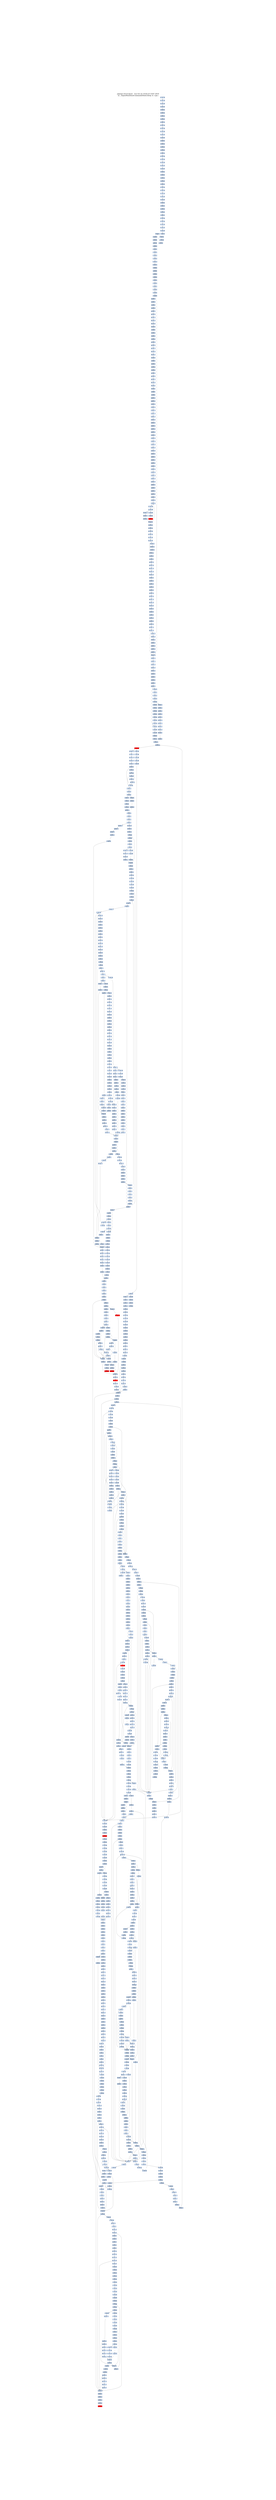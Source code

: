 digraph G {
node[shape=rectangle,style=filled,fillcolor=lightsteelblue,color=lightsteelblue]
bgcolor="transparent"
graph [label="Jakstab v0.8.4-devel   Tue Oct 22 10:02:23 CEST 2019\n-m ../Input/Real/linuxCommandsStatic/sleep -b --cpa i", labelloc=t, fontsize=35, pad=30]
"0x08080feb"[label="0x08080feb\n"];
"0x08080fef"[label="0x08080fef\n"];
"0x08080fe1"[label="0x08080fe1\n"];
"0x08080fe5"[label="0x08080fe5\n"];
"0x0804cfe9"[label="0x0804cfe9\n"];
"0x08080fe7"[label="0x08080fe7\n"];
"0x0804cfec"[label="0x0804cfec\n"];
"0x08080ffb"[label="0x08080ffb\n"];
"0x08080ff1"[label="0x08080ff1\n"];
"0x08080ff7"[label="0x08080ff7\n"];
"0x08081009"[label="0x08081009\n"];
"0x0808100b"[label="0x0808100b\n"];
"0x0808100d"[label="0x0808100d\n"];
"0x08081001"[label="0x08081001\n"];
"0x08081005"[label="0x08081005\n"];
"0x0808101b"[label="0x0808101b\n"];
"0x08081020"[label="0x08081020\n"];
"0x08081013"[label="0x08081013\n"];
"0x08081017"[label="0x08081017\n"];
"0x08081029"[label="0x08081029\n"];
"0x0808102d"[label="0x0808102d\n"];
"0x08081024"[label="0x08081024\n"];
"0x0808103d"[label="0x0808103d\n"];
"0x08081033"[label="0x08081033\n"];
"0x08081038"[label="0x08081038\n"];
"0x08081049"[label="0x08081049\n"];
"0x0808104d"[label="0x0808104d\n"];
"0x08081042"[label="0x08081042\n"];
"0x08081047"[label="0x08081047\n"];
"0x0808105c"[label="0x0808105c\n"];
"0x08081052"[label="0x08081052\n"];
"0x08081057"[label="0x08081057\n"];
"0x0808106b"[label="0x0808106b\n"];
"0x08081070"[label="0x08081070\n"];
"0x08081061"[label="0x08081061\n"];
"0x08081065"[label="0x08081065\n"];
"0x08081079"[label="0x08081079\n"];
"0x0808107b"[label="0x0808107b\n"];
"0x0808107f"[label="0x0808107f\n"];
"0x08081075"[label="0x08081075\n"];
"0x08081089"[label="0x08081089\n"];
"0x08081090"[label="0x08081090\n"];
"0x08081081"[label="0x08081081\n"];
"0x08081085"[label="0x08081085\n"];
"0x08081087"[label="0x08081087\n"];
"0x0808109f"[label="0x0808109f\n"];
"0x08081093"[label="0x08081093\n"];
"0x08081096"[label="0x08081096\n"];
"0x08081098"[label="0x08081098\n"];
"0x080808b0"[label="0x080808b0\n"];
"0x080810a1"[label="0x080810a1\n",fillcolor="red"];
"0x080808bb"[label="0x080808bb\n"];
"0x080808bc"[label="0x080808bc\n"];
"0x080808be"[label="0x080808be\n"];
"0x080808b3"[label="0x080808b3\n"];
"0x080808b6"[label="0x080808b6\n"];
"0x080808b8"[label="0x080808b8\n"];
"0x080808ca"[label="0x080808ca\n"];
"0x080810cb"[label="0x080810cb\n"];
"0x080808cd"[label="0x080808cd\n"];
"0x080810ce"[label="0x080810ce\n"];
"0x080808cf"[label="0x080808cf\n"];
"0x080810d0"[label="0x080810d0\n"];
"0x080808c1"[label="0x080808c1\n"];
"0x080808c3"[label="0x080808c3\n"];
"0x080808c5"[label="0x080808c5\n"];
"0x080808c8"[label="0x080808c8\n"];
"0x080808db"[label="0x080808db\n"];
"0x080808dd"[label="0x080808dd\n"];
"0x080810dd"[label="0x080810dd\n"];
"0x080808df"[label="0x080808df\n"];
"0x080808d1"[label="0x080808d1\n"];
"0x080808d2"[label="0x080808d2\n"];
"0x080810d2"[label="0x080810d2\n"];
"0x080810d4"[label="0x080810d4\n"];
"0x080808d8"[label="0x080808d8\n"];
"0x080810d8"[label="0x080810d8\n"];
"0x080808e9"[label="0x080808e9\n"];
"0x080810eb"[label="0x080810eb\n"];
"0x080808eb"[label="0x080808eb\n"];
"0x080808ee"[label="0x080808ee\n"];
"0x080810f0"[label="0x080810f0\n"];
"0x080808f0"[label="0x080808f0\n"];
"0x080810e1"[label="0x080810e1\n"];
"0x080808e2"[label="0x080808e2\n"];
"0x080810e3"[label="0x080810e3\n"];
"0x080808e4"[label="0x080808e4\n"];
"0x080810e5"[label="0x080810e5\n"];
"0x080808e7"[label="0x080808e7\n"];
"0x080808fa"[label="0x080808fa\n"];
"0x080808fb"[label="0x080808fb\n",fillcolor="red"];
"0x080810fc"[label="0x080810fc\n"];
"0x08080900"[label="0x08080900\n"];
"0x080808f3"[label="0x080808f3\n"];
"0x080808f6"[label="0x080808f6\n"];
"0x0808090a"[label="0x0808090a\n"];
"0x0808090d"[label="0x0808090d\n"];
"0x0808110d"[label="0x0808110d\n"];
"0x0808090f"[label="0x0808090f\n"];
"0x08080910"[label="0x08080910\n"];
"0x08081101"[label="0x08081101\n"];
"0x08080903"[label="0x08080903\n",fillcolor="red"];
"0x08080908"[label="0x08080908\n"];
"0x0808111e"[label="0x0808111e\n"];
"0x08080920"[label="0x08080920\n"];
"0x08081112"[label="0x08081112\n"];
"0x0808092a"[label="0x0808092a\n"];
"0x0808092c"[label="0x0808092c\n"];
"0x0808112f"[label="0x0808112f\n"];
"0x08080930"[label="0x08080930\n"];
"0x08080921"[label="0x08080921\n"];
"0x08080923"[label="0x08080923\n"];
"0x08081123"[label="0x08081123\n"];
"0x08080926"[label="0x08080926\n"];
"0x0808093a"[label="0x0808093a\n"];
"0x0808093b"[label="0x0808093b\n",fillcolor="red"];
"0x08080940"[label="0x08080940\n"];
"0x08080932"[label="0x08080932\n"];
"0x08081134"[label="0x08081134\n"];
"0x08080937"[label="0x08080937\n"];
"0x08081149"[label="0x08081149\n"];
"0x312d302e"[label="0x312d302e\n"];
"0x0808094b"[label="0x0808094b\n"];
"0x0808094f"[label="0x0808094f\n"];
"0x08080943"[label="0x08080943\n"];
"0x0804c94f"[label="0x0804c94f\n"];
"0x08081144"[label="0x08081144\n"];
"0x08080945"[label="0x08080945\n"];
"0x08080946"[label="0x08080946\n"];
"0x08081159"[label="0x08081159\n"];
"0x0804c955"[label="0x0804c955\n"];
"0x0808095a"[label="0x0808095a\n"];
"0x0808095c"[label="0x0808095c\n"];
"0x0804c958"[label="0x0804c958\n"];
"0x080b4160"[label="0x080b4160\n"];
"0x0808115e"[label="0x0808115e\n"];
"0x0804c95e"[label="0x0804c95e\n"];
"0x08080953"[label="0x08080953\n"];
"0x08080956"[label="0x08080956\n"];
"0x080b416b"[label="0x080b416b\n"];
"0x0808116c"[label="0x0808116c\n"];
"0x0804c961"[label="0x0804c961\n"];
"0x080b416f"[label="0x080b416f\n"];
"0x0804c963"[label="0x0804c963\n"];
"0x080b4164"[label="0x080b4164\n"];
"0x08080961"[label="0x08080961\n"];
"0x080b4163"[label="0x080b4163\n"];
"0x080b4162"[label="0x080b4162\n"];
"0x0804c96f"[label="0x0804c96f\n"];
"0x08080964"[label="0x08080964\n"];
"0x080b4161"[label="0x080b4161\n"];
"0x08080965"[label="0x08080965\n",fillcolor="red"];
"0x0804c969"[label="0x0804c969\n"];
"0x080b4167"[label="0x080b4167\n"];
"0x0804c975"[label="0x0804c975\n"];
"0x080b417b"[label="0x080b417b\n"];
"0x080b4179"[label="0x080b4179\n"];
"0x0808117d"[label="0x0808117d\n"];
"0x080b417d"[label="0x080b417d\n"];
"0x0804c97d"[label="0x0804c97d\n"];
"0x08081171"[label="0x08081171\n"];
"0x080b4173"[label="0x080b4173\n"];
"0x0804c979"[label="0x0804c979\n"];
"0x080b4177"[label="0x080b4177\n"];
"0x0804c988"[label="0x0804c988\n"];
"0x080b4189"[label="0x080b4189\n"];
"0x0804c981"[label="0x0804c981\n"];
"0x080b4190"[label="0x080b4190\n"];
"0x0808118e"[label="0x0808118e\n"];
"0x080b418e"[label="0x080b418e\n"];
"0x0804c984"[label="0x0804c984\n"];
"0x08080990"[label="0x08080990\n"];
"0x08081182"[label="0x08081182\n"];
"0x080b4183"[label="0x080b4183\n"];
"0x0804c989"[label="0x0804c989\n"];
"0x080b4187"[label="0x080b4187\n"];
"0x080b4185"[label="0x080b4185\n"];
"0x080b419c"[label="0x080b419c\n"];
"0x08053996"[label="0x08053996\n"];
"0x080b419a"[label="0x080b419a\n"];
"0x0808099d"[label="0x0808099d\n"];
"0x080b41a0"[label="0x080b41a0\n"];
"0x0808099e"[label="0x0808099e\n"];
"0x0808119f"[label="0x0808119f\n"];
"0x0808099f"[label="0x0808099f\n"];
"0x080b419e"[label="0x080b419e\n"];
"0x08053993"[label="0x08053993\n"];
"0x08080991"[label="0x08080991\n"];
"0x080b4194"[label="0x080b4194\n"];
"0x08080992"[label="0x08080992\n"];
"0x08081193"[label="0x08081193\n"];
"0x080b4192"[label="0x080b4192\n"];
"0x080b4198"[label="0x080b4198\n"];
"0x08080997"[label="0x08080997\n"];
"0x080b4196"[label="0x080b4196\n"];
"0x080b41ab"[label="0x080b41ab\n"];
"0x080b41aa"[label="0x080b41aa\n"];
"0x080809ac"[label="0x080809ac\n"];
"0x080b41a9"[label="0x080b41a9\n"];
"0x080b41b0"[label="0x080b41b0\n"];
"0x080809ae"[label="0x080809ae\n"];
"0x080811b0"[label="0x080811b0\n"];
"0x080b41a4"[label="0x080b41a4\n"];
"0x080809a2"[label="0x080809a2\n"];
"0x080b41a2"[label="0x080b41a2\n"];
"0x080811a4"[label="0x080811a4\n"];
"0x080b41a8"[label="0x080b41a8\n"];
"0x080b41a7"[label="0x080b41a7\n"];
"0x080809a8"[label="0x080809a8\n"];
"0x080b41ba"[label="0x080b41ba\n"];
"0x080809bb"[label="0x080809bb\n"];
"0x080b41c0"[label="0x080b41c0\n"];
"0x080b41b4"[label="0x080b41b4\n"];
"0x080809b2"[label="0x080809b2\n"];
"0x080b41b2"[label="0x080b41b2\n"];
"0x080809b4"[label="0x080809b4\n"];
"0x080811b5"[label="0x080811b5\n"];
"0x080809b6"[label="0x080809b6\n"];
"0x080b41b7"[label="0x080b41b7\n"];
"0x080809ca"[label="0x080809ca\n"];
"0x080b41cb"[label="0x080b41cb\n"];
"0x080811ca"[label="0x080811ca\n"];
"0x080811cc"[label="0x080811cc\n"];
"0x080b41c9"[label="0x080b41c9\n"];
"0x080811ce"[label="0x080811ce\n"];
"0x080b41cf"[label="0x080b41cf\n"];
"0x080809d0"[label="0x080809d0\n"];
"0x080811c1"[label="0x080811c1\n"];
"0x080809c1"[label="0x080809c1\n"];
"0x080b41c2"[label="0x080b41c2\n"];
"0x080809c3"[label="0x080809c3\n"];
"0x080811c4"[label="0x080811c4\n"];
"0x080809c5"[label="0x080809c5\n"];
"0x080811c6"[label="0x080811c6\n"];
"0x080b41c7"[label="0x080b41c7\n"];
"0x080b41db"[label="0x080b41db\n"];
"0x080b41d9"[label="0x080b41d9\n"];
"0x080809dc"[label="0x080809dc\n"];
"0x080811dd"[label="0x080811dd\n"];
"0x080809e0"[label="0x080809e0\n"];
"0x080b41dd"[label="0x080b41dd\n"];
"0x080811e0"[label="0x080811e0\n"];
"0x080811d1"[label="0x080811d1\n"];
"0x080b41d3"[label="0x080b41d3\n"];
"0x080811d3"[label="0x080811d3\n"];
"0x080809d4"[label="0x080809d4\n"];
"0x080b41d1"[label="0x080b41d1\n"];
"0x080809d6"[label="0x080809d6\n"];
"0x080811d7"[label="0x080811d7\n"];
"0x080b41d5"[label="0x080b41d5\n"];
"0x080809ea"[label="0x080809ea\n"];
"0x080b41eb"[label="0x080b41eb\n"];
"0x080b41e9"[label="0x080b41e9\n"];
"0x080b41ef"[label="0x080b41ef\n"];
"0x080809ee"[label="0x080809ee\n"];
"0x080811e1"[label="0x080811e1\n"];
"0x080b41e3"[label="0x080b41e3\n"];
"0x080809e2"[label="0x080809e2\n"];
"0x080811e2"[label="0x080811e2\n"];
"0x080811e3"[label="0x080811e3\n"];
"0x080b41e1"[label="0x080b41e1\n"];
"0x080809e4"[label="0x080809e4\n"];
"0x080811e4"[label="0x080811e4\n"];
"0x080b41e7"[label="0x080b41e7\n"];
"0x080b41e5"[label="0x080b41e5\n"];
"0x080b41fb"[label="0x080b41fb\n"];
"0x080b41f9"[label="0x080b41f9\n"];
"0x080809fe"[label="0x080809fe\n"];
"0x080b41ff"[label="0x080b41ff\n"];
"0x08080a00"[label="0x08080a00\n"];
"0x080809f2"[label="0x080809f2\n"];
"0x080b41f3"[label="0x080b41f3\n"];
"0x080b41f1"[label="0x080b41f1\n"];
"0x080809f5"[label="0x080809f5\n"];
"0x080b41f7"[label="0x080b41f7\n"];
"0x080809f8"[label="0x080809f8\n"];
"0x080b41f5"[label="0x080b41f5\n"];
"0x080b420b"[label="0x080b420b\n"];
"0x080b4209"[label="0x080b4209\n"];
"0x080b420f"[label="0x080b420f\n"];
"0x08080a10"[label="0x08080a10\n"];
"0x080b420d"[label="0x080b420d\n"];
"0x080b4203"[label="0x080b4203\n"];
"0x080b4201"[label="0x080b4201\n"];
"0x08080a06"[label="0x08080a06\n"];
"0x080b4207"[label="0x080b4207\n"];
"0x08080a08"[label="0x08080a08\n"];
"0x080b421c"[label="0x080b421c\n"];
"0x080b421a"[label="0x080b421a\n"];
"0x08080a1d"[label="0x08080a1d\n"];
"0x080b421e"[label="0x080b421e\n"];
"0x08080a1f"[label="0x08080a1f\n"];
"0x0804ca14"[label="0x0804ca14\n"];
"0x0804ca1d"[label="0x0804ca1d\n"];
"0x080b4213"[label="0x080b4213\n"];
"0x08080a13"[label="0x08080a13\n"];
"0x080b4211"[label="0x080b4211\n"];
"0x08080a15"[label="0x08080a15\n"];
"0x080b4217"[label="0x080b4217\n"];
"0x0804ca1a"[label="0x0804ca1a\n"];
"0x080b4215"[label="0x080b4215\n"];
"0x0804ca1c"[label="0x0804ca1c\n"];
"0x08080a18"[label="0x08080a18\n"];
"0x08080a2b"[label="0x08080a2b\n"];
"0x0804ca28"[label="0x0804ca28\n"];
"0x080b4230"[label="0x080b4230\n"];
"0x08080a2e"[label="0x08080a2e\n"];
"0x0804ca23"[label="0x0804ca23\n"];
"0x08080a30"[label="0x08080a30\n"];
"0x080b4224"[label="0x080b4224\n"];
"0x08080a21"[label="0x08080a21\n"];
"0x080b4223"[label="0x080b4223\n"];
"0x0804ca2f"[label="0x0804ca2f\n"];
"0x08080a23"[label="0x08080a23\n"];
"0x080b4222"[label="0x080b4222\n"];
"0x0804ca30"[label="0x0804ca30\n"];
"0x080b4221"[label="0x080b4221\n"];
"0x0804ca29"[label="0x0804ca29\n"];
"0x08080a25"[label="0x08080a25\n"];
"0x080b4225"[label="0x080b4225\n"];
"0x080b423c"[label="0x080b423c\n"];
"0x080b423b"[label="0x080b423b\n"];
"0x08080a3a"[label="0x08080a3a\n"];
"0x080b423a"[label="0x080b423a\n"];
"0x080b4239"[label="0x080b4239\n"];
"0x080b4240"[label="0x080b4240\n"];
"0x080a1a40"[label="0x080a1a40\n"];
"0x08080a3e"[label="0x08080a3e\n"];
"0x080b423d"[label="0x080b423d\n"];
"0x080b4234"[label="0x080b4234\n"];
"0x080b4232"[label="0x080b4232\n"];
"0x08080a34"[label="0x08080a34\n"];
"0x080b4236"[label="0x080b4236\n"];
"0x08080a38"[label="0x08080a38\n"];
"0x08080a49"[label="0x08080a49\n"];
"0x080b424a"[label="0x080b424a\n"];
"0x080a1a4a"[label="0x080a1a4a\n"];
"0x080b4250"[label="0x080b4250\n"];
"0x080a1a4f"[label="0x080a1a4f\n"];
"0x08080a4d"[label="0x08080a4d\n"];
"0x080b424f"[label="0x080b424f\n"];
"0x080b424e"[label="0x080b424e\n"];
"0x08080a50"[label="0x08080a50\n"];
"0x080b424d"[label="0x080b424d\n"];
"0x080b4244"[label="0x080b4244\n"];
"0x080b4242"[label="0x080b4242\n"];
"0x080a1a41"[label="0x080a1a41\n"];
"0x08080a44"[label="0x08080a44\n"];
"0x080b4248"[label="0x080b4248\n"];
"0x080b4246"[label="0x080b4246\n"];
"0x08080a47"[label="0x08080a47\n"];
"0x080a1a46"[label="0x080a1a46\n"];
"0x080b425c"[label="0x080b425c\n"];
"0x080a1a59"[label="0x080a1a59\n"];
"0x08080a5b"[label="0x08080a5b\n"];
"0x080b425a"[label="0x080b425a\n"];
"0x08080a5c"[label="0x08080a5c\n"];
"0x080b4260"[label="0x080b4260\n"];
"0x080a1a5f"[label="0x080a1a5f\n"];
"0x080b425e"[label="0x080b425e\n"];
"0x08080a60"[label="0x08080a60\n"];
"0x080b4251"[label="0x080b4251\n"];
"0x080b4258"[label="0x080b4258\n"];
"0x080a1a57"[label="0x080a1a57\n"];
"0x08080a56"[label="0x08080a56\n"];
"0x080a1a55"[label="0x080a1a55\n"];
"0x08080a69"[label="0x08080a69\n"];
"0x080a1a69"[label="0x080a1a69\n"];
"0x08080a6b"[label="0x08080a6b\n"];
"0x080b4270"[label="0x080b4270\n"];
"0x08080a6e"[label="0x08080a6e\n"];
"0x080a1a6e"[label="0x080a1a6e\n"];
"0x080a1a63"[label="0x080a1a63\n"];
"0x080a1a64"[label="0x080a1a64\n"];
"0x080b4262"[label="0x080b4262\n"];
"0x08080a63"[label="0x08080a63\n"];
"0x080a1a61"[label="0x080a1a61\n"];
"0x08080a65"[label="0x08080a65\n"];
"0x080b4267"[label="0x080b4267\n"];
"0x080a1a68"[label="0x080a1a68\n"];
"0x08080a67"[label="0x08080a67\n"];
"0x08080a7b"[label="0x08080a7b\n"];
"0x08080a71"[label="0x08080a71\n"];
"0x080b4274"[label="0x080b4274\n"];
"0x080b4272"[label="0x080b4272\n"];
"0x08080a74"[label="0x08080a74\n"];
"0x08080a76"[label="0x08080a76\n"];
"0x08080a78"[label="0x08080a78\n"];
"0x08080a8b"[label="0x08080a8b\n"];
"0x08080a8d"[label="0x08080a8d\n"];
"0x08080a81"[label="0x08080a81\n"];
"0x08080a85"[label="0x08080a85\n"];
"0x08080a87"[label="0x08080a87\n"];
"0x08080a9b"[label="0x08080a9b\n"];
"0x08080a9c"[label="0x08080a9c\n"];
"0x08080aa0"[label="0x08080aa0\n"];
"0x08080a91"[label="0x08080a91\n"];
"0x08080a95"[label="0x08080a95\n"];
"0x08080aaa"[label="0x08080aaa\n"];
"0x08080aac"[label="0x08080aac\n"];
"0x08080ab0"[label="0x08080ab0\n"];
"0x08080aa3"[label="0x08080aa3\n"];
"0x08080aa5"[label="0x08080aa5\n"];
"0x08080aa8"[label="0x08080aa8\n"];
"0x08080ab9"[label="0x08080ab9\n"];
"0x08080abb"[label="0x08080abb\n"];
"0x08080abd"[label="0x08080abd\n"];
"0x080aa2c0"[label="0x080aa2c0\n"];
"0x08080abf"[label="0x08080abf\n"];
"0x08080ab4"[label="0x08080ab4\n"];
"0x08080ab7"[label="0x08080ab7\n"];
"0x080aa2c9"[label="0x080aa2c9\n"];
"0x080aa2cf"[label="0x080aa2cf\n"];
"0x08080ad0"[label="0x08080ad0\n"];
"0x08080ac1"[label="0x08080ac1\n"];
"0x080aa2c3"[label="0x080aa2c3\n"];
"0x080aa2c4"[label="0x080aa2c4\n"];
"0x08080ac3"[label="0x08080ac3\n"];
"0x080aa2c1"[label="0x080aa2c1\n"];
"0x080aa2c2"[label="0x080aa2c2\n"];
"0x08080ac5"[label="0x08080ac5\n"];
"0x08080ac7"[label="0x08080ac7\n"];
"0x080aa2dc"[label="0x080aa2dc\n"];
"0x08080adb"[label="0x08080adb\n"];
"0x080aa2da"[label="0x080aa2da\n"];
"0x080aa2e0"[label="0x080aa2e0\n"];
"0x08080ade"[label="0x08080ade\n"];
"0x080aa2de"[label="0x080aa2de\n"];
"0x08080ad2"[label="0x08080ad2\n"];
"0x0804cadf"[label="0x0804cadf\n"];
"0x080aa2d2"[label="0x080aa2d2\n"];
"0x08080ad4"[label="0x08080ad4\n"];
"0x08080ad6"[label="0x08080ad6\n"];
"0x0804cadb"[label="0x0804cadb\n"];
"0x080aa2d6"[label="0x080aa2d6\n"];
"0x08080ad8"[label="0x08080ad8\n"];
"0x080aa2eb"[label="0x080aa2eb\n"];
"0x08080aea"[label="0x08080aea\n"];
"0x0804cae7"[label="0x0804cae7\n"];
"0x080aa2e9"[label="0x080aa2e9\n"];
"0x08080aec"[label="0x08080aec\n"];
"0x080aa2ef"[label="0x080aa2ef\n"];
"0x080aa2ed"[label="0x080aa2ed\n"];
"0x0804cae3"[label="0x0804cae3\n"];
"0x08080af0"[label="0x08080af0\n"];
"0x080aa2e3"[label="0x080aa2e3\n"];
"0x08080ae1"[label="0x08080ae1\n"];
"0x0804caee"[label="0x0804caee\n"];
"0x0804caef"[label="0x0804caef\n"];
"0x08080ae4"[label="0x08080ae4\n"];
"0x080aa2e7"[label="0x080aa2e7\n"];
"0x0804caea"[label="0x0804caea\n"];
"0x08080ae6"[label="0x08080ae6\n"];
"0x08080ae8"[label="0x08080ae8\n"];
"0x08080af9"[label="0x08080af9\n"];
"0x08080afb"[label="0x08080afb\n"];
"0x080aa2f9"[label="0x080aa2f9\n"];
"0x08080aff"[label="0x08080aff\n"];
"0x080aa2fe"[label="0x080aa2fe\n"];
"0x080aa2f1"[label="0x080aa2f1\n"];
"0x08080af3"[label="0x08080af3\n"];
"0x080aa2f7"[label="0x080aa2f7\n"];
"0x08080af6"[label="0x08080af6\n"];
"0x08080b09"[label="0x08080b09\n"];
"0x080aa30a"[label="0x080aa30a\n"];
"0x080aa310"[label="0x080aa310\n"];
"0x08080b0f"[label="0x08080b0f\n"];
"0x080aa30d"[label="0x080aa30d\n"];
"0x080aa304"[label="0x080aa304\n"];
"0x08080b03"[label="0x08080b03\n"];
"0x080aa301"[label="0x080aa301\n"];
"0x08080b07"[label="0x08080b07\n"];
"0x080aa306"[label="0x080aa306\n"];
"0x080aa31c"[label="0x080aa31c\n"];
"0x080aa31a"[label="0x080aa31a\n"];
"0x080aa31e"[label="0x080aa31e\n"];
"0x08080b20"[label="0x08080b20\n"];
"0x08080b12"[label="0x08080b12\n"];
"0x08080b13"[label="0x08080b13\n"];
"0x0804c320"[label="0x0804c320\n"];
"0x080aa312"[label="0x080aa312\n"];
"0x08080b14"[label="0x08080b14\n"];
"0x08080b15"[label="0x08080b15\n"];
"0x08080b16"[label="0x08080b16\n",fillcolor="red"];
"0x080aa318"[label="0x080aa318\n"];
"0x080aa316"[label="0x080aa316\n"];
"0x080aa32b"[label="0x080aa32b\n"];
"0x080aa32c"[label="0x080aa32c\n"];
"0x080aa329"[label="0x080aa329\n"];
"0x08080b2b"[label="0x08080b2b\n"];
"0x0804c321"[label="0x0804c321\n"];
"0x080aa32f"[label="0x080aa32f\n"];
"0x08080b2d"[label="0x08080b2d\n"];
"0x0804c322"[label="0x0804c322\n"];
"0x080aa330"[label="0x080aa330\n"];
"0x080aa32d"[label="0x080aa32d\n"];
"0x0804c323"[label="0x0804c323\n"];
"0x08080b2f"[label="0x08080b2f\n"];
"0x080aa32e"[label="0x080aa32e\n"];
"0x0804c324"[label="0x0804c324\n"];
"0x08082b30"[label="0x08082b30\n"];
"0x080aa324"[label="0x080aa324\n"];
"0x0804c32f"[label="0x0804c32f\n"];
"0x080aa322"[label="0x080aa322\n"];
"0x08080b24"[label="0x08080b24\n"];
"0x0804c329"[label="0x0804c329\n"];
"0x080aa327"[label="0x080aa327\n"];
"0x08080b26"[label="0x08080b26\n"];
"0x08080b28"[label="0x08080b28\n"];
"0x0804c335"[label="0x0804c335\n"];
"0x08080b3b"[label="0x08080b3b\n"];
"0x0804c337"[label="0x0804c337\n"];
"0x080aa33a"[label="0x080aa33a\n"];
"0x080aa33f"[label="0x080aa33f\n"];
"0x08080b3f"[label="0x08080b3f\n"];
"0x08080b32"[label="0x08080b32\n"];
"0x0804c340"[label="0x0804c340\n"];
"0x08080b34"[label="0x08080b34\n"];
"0x080aa332"[label="0x080aa332\n"];
"0x0804c33a"[label="0x0804c33a\n"];
"0x08080b37"[label="0x08080b37\n"];
"0x0804c346"[label="0x0804c346\n"];
"0x080aa34c"[label="0x080aa34c\n"];
"0x08080b4b"[label="0x08080b4b\n"];
"0x080aa34a"[label="0x080aa34a\n"];
"0x0804c348"[label="0x0804c348\n"];
"0x080aa350"[label="0x080aa350\n"];
"0x08080b4f"[label="0x08080b4f\n"];
"0x0804c34f"[label="0x0804c34f\n"];
"0x08080b46"[label="0x08080b46\n"];
"0x080aa348"[label="0x080aa348\n"];
"0x0804c34a"[label="0x0804c34a\n"];
"0x080aa345"[label="0x080aa345\n"];
"0x0804c356"[label="0x0804c356\n"];
"0x080aa35c"[label="0x080aa35c\n"];
"0x080aa35a"[label="0x080aa35a\n"];
"0x0804c351"[label="0x0804c351\n"];
"0x080aa360"[label="0x080aa360\n"];
"0x0804c354"[label="0x0804c354\n"];
"0x08080b60"[label="0x08080b60\n"];
"0x080aa354"[label="0x080aa354\n"];
"0x0804c35f"[label="0x0804c35f\n"];
"0x08080b53"[label="0x08080b53\n"];
"0x0804c359"[label="0x0804c359\n"];
"0x080aa357"[label="0x080aa357\n"];
"0x0804c35c"[label="0x0804c35c\n"];
"0x0804c365"[label="0x0804c365\n"];
"0x08080b6a"[label="0x08080b6a\n"];
"0x080aa369"[label="0x080aa369\n"];
"0x0804c368"[label="0x0804c368\n"];
"0x08080b6c"[label="0x08080b6c\n"];
"0x080aa370"[label="0x080aa370\n"];
"0x0804c362"[label="0x0804c362\n"];
"0x08080b6e"[label="0x08080b6e\n"];
"0x08080b62"[label="0x08080b62\n"];
"0x0804c36f"[label="0x0804c36f\n"];
"0x08080b64"[label="0x08080b64\n"];
"0x08080b66"[label="0x08080b66\n"];
"0x0804c36a"[label="0x0804c36a\n"];
"0x080aa366"[label="0x080aa366\n"];
"0x0804c36c"[label="0x0804c36c\n"];
"0x08080b79"[label="0x08080b79\n"];
"0x080aa37c"[label="0x080aa37c\n"];
"0x0804c376"[label="0x0804c376\n"];
"0x080aa379"[label="0x080aa379\n"];
"0x08080b7c"[label="0x08080b7c\n"];
"0x0804c372"[label="0x0804c372\n"];
"0x080aa37d"[label="0x080aa37d\n"];
"0x0804c374"[label="0x0804c374\n"];
"0x080aa373"[label="0x080aa373\n"];
"0x08080b72"[label="0x08080b72\n"];
"0x0804c37f"[label="0x0804c37f\n"];
"0x0804c379"[label="0x0804c379\n"];
"0x080aa377"[label="0x080aa377\n"];
"0x08080b76"[label="0x08080b76\n"];
"0x080aa389"[label="0x080aa389\n"];
"0x08080b8b"[label="0x08080b8b\n"];
"0x0804c388"[label="0x0804c388\n"];
"0x0804c381"[label="0x0804c381\n"];
"0x080aa38d"[label="0x080aa38d\n"];
"0x08080b8f"[label="0x08080b8f\n"];
"0x080aa383"[label="0x080aa383\n"];
"0x0804c38d"[label="0x0804c38d\n"];
"0x08080b82"[label="0x08080b82\n"];
"0x080aa381"[label="0x080aa381\n"];
"0x0804c38f"[label="0x0804c38f\n"];
"0x08080b84"[label="0x08080b84\n"];
"0x080aa387"[label="0x080aa387\n"];
"0x0804c38a"[label="0x0804c38a\n"];
"0x08080b86"[label="0x08080b86\n"];
"0x08080b99"[label="0x08080b99\n"];
"0x080aa39b"[label="0x080aa39b\n"];
"0x08080b9b"[label="0x08080b9b\n"];
"0x0804c398"[label="0x0804c398\n"];
"0x080aa39f"[label="0x080aa39f\n"];
"0x08080b9d"[label="0x08080b9d\n"];
"0x0804c392"[label="0x0804c392\n"];
"0x080aa39d"[label="0x080aa39d\n"];
"0x080aa393"[label="0x080aa393\n"];
"0x0804c39e"[label="0x0804c39e\n"];
"0x08080b93"[label="0x08080b93\n"];
"0x080aa391"[label="0x080aa391\n"];
"0x080aa392"[label="0x080aa392\n"];
"0x080aa398"[label="0x080aa398\n"];
"0x08080b97"[label="0x08080b97\n"];
"0x0804c39c"[label="0x0804c39c\n"];
"0x0804c3a5"[label="0x0804c3a5\n"];
"0x08080baa"[label="0x08080baa\n"];
"0x0804c3a7"[label="0x0804c3a7\n"];
"0x080aa3aa"[label="0x080aa3aa\n"];
"0x08080bac"[label="0x08080bac\n"];
"0x080aa3af"[label="0x080aa3af\n"];
"0x08080bae"[label="0x08080bae\n"];
"0x0804c3a3"[label="0x0804c3a3\n"];
"0x08080bb0"[label="0x08080bb0\n"];
"0x0804c3ad"[label="0x0804c3ad\n"];
"0x08080ba1"[label="0x08080ba1\n"];
"0x080aa3a1"[label="0x080aa3a1\n"];
"0x08080ba4"[label="0x08080ba4\n"];
"0x0804c3b0"[label="0x0804c3b0\n"];
"0x08080ba6"[label="0x08080ba6\n"];
"0x0804c3aa"[label="0x0804c3aa\n"];
"0x080aa3a5"[label="0x080aa3a5\n"];
"0x08080ba8"[label="0x08080ba8\n"];
"0x08080bba"[label="0x08080bba\n"];
"0x0804c3b6"[label="0x0804c3b6\n"];
"0x08080bbc"[label="0x08080bbc\n"];
"0x08080bbe"[label="0x08080bbe\n"];
"0x080aa3c0"[label="0x080aa3c0\n"];
"0x0804c3b3"[label="0x0804c3b3\n"];
"0x08080bc0"[label="0x08080bc0\n"];
"0x08080bb2"[label="0x08080bb2\n"];
"0x080aa3b1"[label="0x080aa3b1\n"];
"0x080aa3b7"[label="0x080aa3b7\n"];
"0x08080bb8"[label="0x08080bb8\n"];
"0x0804c3bc"[label="0x0804c3bc\n"];
"0x08080bc9"[label="0x08080bc9\n"];
"0x080aa3cb"[label="0x080aa3cb\n"];
"0x0804c3c7"[label="0x0804c3c7\n"];
"0x08080bcc"[label="0x08080bcc\n"];
"0x08080bce"[label="0x08080bce\n"];
"0x080aa3d0"[label="0x080aa3d0\n"];
"0x0804c3c2"[label="0x0804c3c2\n"];
"0x080aa3cd"[label="0x080aa3cd\n"];
"0x08080bd0"[label="0x08080bd0\n"];
"0x0804c3c4"[label="0x0804c3c4\n"];
"0x0804b3cd"[label="0x0804b3cd\n"];
"0x080aa3c4"[label="0x080aa3c4\n"];
"0x08080bc3"[label="0x08080bc3\n"];
"0x0804c3cf"[label="0x0804c3cf\n"];
"0x080aa3c2"[label="0x080aa3c2\n"];
"0x0804b3d0"[label="0x0804b3d0\n",fillcolor="red"];
"0x0804c3c9"[label="0x0804c3c9\n"];
"0x08080bc6"[label="0x08080bc6\n"];
"0x080aa3c8"[label="0x080aa3c8\n"];
"0x0804c3cc"[label="0x0804c3cc\n"];
"0x0804c3d5"[label="0x0804c3d5\n"];
"0x080aa3dc"[label="0x080aa3dc\n"];
"0x08080bda"[label="0x08080bda\n"];
"0x080aa3da"[label="0x080aa3da\n"];
"0x08080bde"[label="0x08080bde\n"];
"0x080aa3e0"[label="0x080aa3e0\n"];
"0x080aa3de"[label="0x080aa3de\n"];
"0x08080be0"[label="0x08080be0\n"];
"0x080aa3d3"[label="0x080aa3d3\n"];
"0x08080bd3"[label="0x08080bd3\n"];
"0x0804c3df"[label="0x0804c3df\n"];
"0x0804c3d9"[label="0x0804c3d9\n"];
"0x080aa3d7"[label="0x080aa3d7\n"];
"0x08080bd5"[label="0x08080bd5\n"];
"0x080aa3d5"[label="0x080aa3d5\n"];
"0x080aa3eb"[label="0x080aa3eb\n"];
"0x0804c3e6"[label="0x0804c3e6\n"];
"0x08080beb"[label="0x08080beb\n"];
"0x0804c3e8"[label="0x0804c3e8\n"];
"0x080aa3ef"[label="0x080aa3ef\n"];
"0x08080bef"[label="0x08080bef\n"];
"0x0804c3e4"[label="0x0804c3e4\n"];
"0x08080be2"[label="0x08080be2\n"];
"0x080aa3e4"[label="0x080aa3e4\n"];
"0x08080be4"[label="0x08080be4\n"];
"0x080aa3e8"[label="0x080aa3e8\n"];
"0x0804c3ea"[label="0x0804c3ea\n"];
"0x08080be8"[label="0x08080be8\n"];
"0x0804c3ec"[label="0x0804c3ec\n"];
"0x0804c3f5"[label="0x0804c3f5\n"];
"0x08080bf9"[label="0x08080bf9\n"];
"0x080aa3fc"[label="0x080aa3fc\n"];
"0x0804c3f7"[label="0x0804c3f7\n"];
"0x080813fe"[label="0x080813fe\n"];
"0x0804c3f2"[label="0x0804c3f2\n"];
"0x080aa3fe"[label="0x080aa3fe\n"];
"0x08080c00"[label="0x08080c00\n"];
"0x080aa3f1"[label="0x080aa3f1\n"];
"0x0804c3ff"[label="0x0804c3ff\n"];
"0x08080bf4"[label="0x08080bf4\n"];
"0x080aa3f7"[label="0x080aa3f7\n"];
"0x0804c3fc"[label="0x0804c3fc\n"];
"0x08080bf8"[label="0x08080bf8\n"];
"0x08080c09"[label="0x08080c09\n"];
"0x0804c405"[label="0x0804c405\n"];
"0x080aa409"[label="0x080aa409\n"];
"0x08080c0b"[label="0x08080c0b\n"];
"0x0804c407"[label="0x0804c407\n"];
"0x08080c0d"[label="0x08080c0d\n"];
"0x0804c402"[label="0x0804c402\n"];
"0x080aa410"[label="0x080aa410\n"];
"0x08080c0f"[label="0x08080c0f\n"];
"0x080aa404"[label="0x080aa404\n"];
"0x08081402"[label="0x08081402\n"];
"0x080aa401"[label="0x080aa401\n"];
"0x0804c40f"[label="0x0804c40f\n"];
"0x08080c03"[label="0x08080c03\n"];
"0x0804c409"[label="0x0804c409\n"];
"0x08080c06"[label="0x08080c06\n"];
"0x08081408"[label="0x08081408\n"];
"0x080aa406"[label="0x080aa406\n"];
"0x080aa41b"[label="0x080aa41b\n"];
"0x0804c418"[label="0x0804c418\n"];
"0x08080c1d"[label="0x08080c1d\n"];
"0x080aa420"[label="0x080aa420\n"];
"0x08080c1f"[label="0x08080c1f\n"];
"0x0804c413"[label="0x0804c413\n"];
"0x08080c11"[label="0x08080c11\n"];
"0x080aa413"[label="0x080aa413\n"];
"0x08080c13"[label="0x08080c13\n"];
"0x080aa418"[label="0x080aa418\n"];
"0x08080c18"[label="0x08080c18\n"];
"0x080aa416"[label="0x080aa416\n"];
"0x0804c41c"[label="0x0804c41c\n"];
"0x08080c2a"[label="0x08080c2a\n"];
"0x08080c2d"[label="0x08080c2d\n"];
"0x08080c2e"[label="0x08080c2e\n"];
"0x080aa430"[label="0x080aa430\n"];
"0x0804c424"[label="0x0804c424\n"];
"0x080aa423"[label="0x080aa423\n"];
"0x08080c21"[label="0x08080c21\n"];
"0x08080c24"[label="0x08080c24\n"];
"0x080aa428"[label="0x080aa428\n"];
"0x08080c26"[label="0x08080c26\n"];
"0x0804c42c"[label="0x0804c42c\n"];
"0x08080c3b"[label="0x08080c3b\n"];
"0x0804c431"[label="0x0804c431\n"];
"0x08080c3e"[label="0x08080c3e\n"];
"0x08081c40"[label="0x08081c40\n"];
"0x080aa43e"[label="0x080aa43e\n"];
"0x080aa434"[label="0x080aa434\n"];
"0x08080c32"[label="0x08080c32\n"];
"0x0804c439"[label="0x0804c439\n"];
"0x08080c37"[label="0x08080c37\n"];
"0x080aa436"[label="0x080aa436\n"];
"0x08080c49"[label="0x08080c49\n"];
"0x080aa44b"[label="0x080aa44b\n"];
"0x080aa449"[label="0x080aa449\n"];
"0x08080c4d"[label="0x08080c4d\n"];
"0x08081c4d"[label="0x08081c4d\n"];
"0x08080c4f"[label="0x08080c4f\n"];
"0x0804c444"[label="0x0804c444\n"];
"0x080aa44e"[label="0x080aa44e\n"];
"0x08081c50"[label="0x08081c50\n"];
"0x080aa443"[label="0x080aa443\n"];
"0x08081c41"[label="0x08081c41\n"];
"0x08080c41"[label="0x08080c41\n"];
"0x08081c42"[label="0x08081c42\n"];
"0x08080c43"[label="0x08080c43\n"];
"0x0804c44b"[label="0x0804c44b\n"];
"0x08081c47"[label="0x08081c47\n"];
"0x08080c59"[label="0x08080c59\n"];
"0x080aa45b"[label="0x080aa45b\n"];
"0x0804c456"[label="0x0804c456\n"];
"0x08081c5a"[label="0x08081c5a\n"];
"0x080aa459"[label="0x080aa459\n"];
"0x08081c5c"[label="0x08081c5c\n"];
"0x080aa45a"[label="0x080aa45a\n"];
"0x080aa460"[label="0x080aa460\n"];
"0x08081c5f"[label="0x08081c5f\n"];
"0x08080c60"[label="0x08080c60\n"];
"0x08081c60"[label="0x08081c60\n"];
"0x080aa453"[label="0x080aa453\n"];
"0x08080c52"[label="0x08080c52\n"];
"0x080aa451"[label="0x080aa451\n"];
"0x0804c460"[label="0x0804c460\n"];
"0x0804c459"[label="0x0804c459\n"];
"0x080aa458"[label="0x080aa458\n"];
"0x08081c56"[label="0x08081c56\n"];
"0x080aa455"[label="0x080aa455\n"];
"0x0804c45b"[label="0x0804c45b\n"];
"0x080aa456"[label="0x080aa456\n"];
"0x08080c58"[label="0x08080c58\n"];
"0x08081c58"[label="0x08081c58\n"];
"0x0804c465"[label="0x0804c465\n"];
"0x080aa46c"[label="0x080aa46c\n"];
"0x08080c6b"[label="0x08080c6b\n"];
"0x0804c467"[label="0x0804c467\n"];
"0x080aa46a"[label="0x080aa46a\n"];
"0x08080c6e"[label="0x08080c6e\n"];
"0x080aa470"[label="0x080aa470\n"];
"0x08080c70"[label="0x08080c70\n"];
"0x08081c61"[label="0x08081c61\n"];
"0x080aa464"[label="0x080aa464\n"];
"0x0804c46f"[label="0x0804c46f\n"];
"0x08080c65"[label="0x08080c65\n"];
"0x080aa467"[label="0x080aa467\n"];
"0x0804c469"[label="0x0804c469\n"];
"0x08080c68"[label="0x08080c68\n"];
"0x08081c68"[label="0x08081c68\n"];
"0x0804c46c"[label="0x0804c46c\n"];
"0x080aa47b"[label="0x080aa47b\n"];
"0x08080c7a"[label="0x08080c7a\n"];
"0x0804c478"[label="0x0804c478\n"];
"0x0804c471"[label="0x0804c471\n"];
"0x08080c7d"[label="0x08080c7d\n"];
"0x080aa480"[label="0x080aa480\n"];
"0x08080c7f"[label="0x08080c7f\n"];
"0x0804c474"[label="0x0804c474\n"];
"0x0804c47f"[label="0x0804c47f\n"];
"0x08080c74"[label="0x08080c74\n"];
"0x080aa478"[label="0x080aa478\n"];
"0x0804c47c"[label="0x0804c47c\n"];
"0x08080c78"[label="0x08080c78\n"];
"0x0804c485"[label="0x0804c485\n"];
"0x08080c8b"[label="0x08080c8b\n"];
"0x0804c488"[label="0x0804c488\n"];
"0x080aa48d"[label="0x080aa48d\n"];
"0x08080c81"[label="0x08080c81\n"];
"0x0804c48e"[label="0x0804c48e\n"];
"0x08080c85"[label="0x08080c85\n"];
"0x080aa488"[label="0x080aa488\n"];
"0x08080c87"[label="0x08080c87\n"];
"0x0804c48b"[label="0x0804c48b\n"];
"0x0804cc95"[label="0x0804cc95\n"];
"0x0804c496"[label="0x0804c496\n"];
"0x0804c491"[label="0x0804c491\n"];
"0x08080c9d"[label="0x08080c9d\n"];
"0x0804cc92"[label="0x0804cc92\n"];
"0x08080c9f"[label="0x08080c9f\n"];
"0x0804c494"[label="0x0804c494\n"];
"0x0807e4a0"[label="0x0807e4a0\n"];
"0x08080c91"[label="0x08080c91\n"];
"0x0804c499"[label="0x0804c499\n"];
"0x08080c95"[label="0x08080c95\n"];
"0x0804c49c"[label="0x0804c49c\n"];
"0x08080c98"[label="0x08080c98\n"];
"0x08080ca9"[label="0x08080ca9\n"];
"0x0804c4a6"[label="0x0804c4a6\n"];
"0x08080cab"[label="0x08080cab\n"];
"0x08080cac"[label="0x08080cac\n"];
"0x0807e4a4"[label="0x0807e4a4\n"];
"0x0804c4a1"[label="0x0804c4a1\n"];
"0x0807e4a3"[label="0x0807e4a3\n"];
"0x0807e4a2"[label="0x0807e4a2\n"];
"0x08080cb0"[label="0x08080cb0\n"];
"0x0807e4a1"[label="0x0807e4a1\n"];
"0x0804c4a4"[label="0x0804c4a4\n"];
"0x08080ca1"[label="0x08080ca1\n"];
"0x0807e4af"[label="0x0807e4af\n"];
"0x08080ca3"[label="0x08080ca3\n"];
"0x0804c4b0"[label="0x0804c4b0\n"];
"0x0804c4a9"[label="0x0804c4a9\n"];
"0x08080ca5"[label="0x08080ca5\n"];
"0x08080ca7"[label="0x08080ca7\n"];
"0x0807e4a9"[label="0x0807e4a9\n"];
"0x0804c4b5"[label="0x0804c4b5\n"];
"0x0807e4b8"[label="0x0807e4b8\n"];
"0x08080cba"[label="0x08080cba\n"];
"0x08080cbc"[label="0x08080cbc\n"];
"0x08080cbe"[label="0x08080cbe\n"];
"0x0804c4b2"[label="0x0804c4b2\n"];
"0x0807e4b2"[label="0x0807e4b2\n"];
"0x08080cc0"[label="0x08080cc0\n"];
"0x0804c4bd"[label="0x0804c4bd\n"];
"0x0807e4bf"[label="0x0807e4bf\n"];
"0x08080cb3"[label="0x08080cb3\n"];
"0x0804c4c0"[label="0x0804c4c0\n"];
"0x0804c4b9"[label="0x0804c4b9\n"];
"0x0807e4bc"[label="0x0807e4bc\n"];
"0x08080cb8"[label="0x08080cb8\n"];
"0x08080ccc"[label="0x08080ccc\n"];
"0x08080cce"[label="0x08080cce\n"];
"0x0804c4c2"[label="0x0804c4c2\n"];
"0x0807e4c3"[label="0x0807e4c3\n"];
"0x0807e4c1"[label="0x0807e4c1\n"];
"0x0807e4d0"[label="0x0807e4d0\n"];
"0x08080cc2"[label="0x08080cc2\n"];
"0x0807e4cd"[label="0x0807e4cd\n"];
"0x08080cc4"[label="0x08080cc4\n"];
"0x0804c4d0"[label="0x0804c4d0\n"];
"0x0804c4c9"[label="0x0804c4c9\n"];
"0x0807e4cb"[label="0x0807e4cb\n"];
"0x0807e4c9"[label="0x0807e4c9\n"];
"0x08080cc8"[label="0x08080cc8\n"];
"0x0807e4d7"[label="0x0807e4d7\n"];
"0x0804c4d6"[label="0x0804c4d6\n"];
"0x08080cdb"[label="0x08080cdb\n"];
"0x0807e4d2"[label="0x0807e4d2\n"];
"0x0804c4d4"[label="0x0804c4d4\n"];
"0x0804c4dd"[label="0x0804c4dd\n"];
"0x08080cd2"[label="0x08080cd2\n"];
"0x0807e4de"[label="0x0807e4de\n"];
"0x0804c4e0"[label="0x0804c4e0\n"];
"0x0807e4dc"[label="0x0807e4dc\n"];
"0x08080cd6"[label="0x08080cd6\n"];
"0x0807e4da"[label="0x0807e4da\n"];
"0x0807e4e8"[label="0x0807e4e8\n"];
"0x0804c4e6"[label="0x0804c4e6\n"];
"0x08080cea"[label="0x08080cea\n"];
"0x0807e4e6"[label="0x0807e4e6\n"];
"0x0807e4e4"[label="0x0807e4e4\n"];
"0x0804c4e3"[label="0x0804c4e3\n"];
"0x08080cef"[label="0x08080cef\n"];
"0x0807e4e1"[label="0x0807e4e1\n"];
"0x0804c4ed"[label="0x0804c4ed\n"];
"0x0807e4ef"[label="0x0807e4ef\n"];
"0x0804c4ee"[label="0x0804c4ee\n"];
"0x0804c4ef"[label="0x0804c4ef\n"];
"0x0804c4f0"[label="0x0804c4f0\n",fillcolor="red"];
"0x08080ce5"[label="0x08080ce5\n"];
"0x0807e4ec"[label="0x0807e4ec\n"];
"0x0807e4ea"[label="0x0807e4ea\n"];
"0x0804c4ec"[label="0x0804c4ec\n"];
"0x08080cf9"[label="0x08080cf9\n"];
"0x08080cfb"[label="0x08080cfb\n"];
"0x0804c4f7"[label="0x0804c4f7\n"];
"0x0804c4f1"[label="0x0804c4f1\n"];
"0x0807e4f3"[label="0x0807e4f3\n"];
"0x08080cfe"[label="0x08080cfe\n"];
"0x0804c4f4"[label="0x0804c4f4\n"];
"0x0807e4f1"[label="0x0807e4f1\n"];
"0x08080cf1"[label="0x08080cf1\n"];
"0x0807e500"[label="0x0807e500\n"];
"0x0804c4ff"[label="0x0804c4ff\n"];
"0x08080cf3"[label="0x08080cf3\n"];
"0x08080cf5"[label="0x08080cf5\n"];
"0x0804c4fa"[label="0x0804c4fa\n"];
"0x0804c4fc"[label="0x0804c4fc\n"];
"0x0807e4f9"[label="0x0807e4f9\n"];
"0x0807e508"[label="0x0807e508\n"];
"0x0807e505"[label="0x0807e505\n"];
"0x08080d0c"[label="0x08080d0c\n"];
"0x0804c508"[label="0x0804c508\n"];
"0x0804c501"[label="0x0804c501\n"];
"0x08080d0e"[label="0x08080d0e\n"];
"0x0804c503"[label="0x0804c503\n"];
"0x0807e510"[label="0x0807e510\n"];
"0x0804c50e"[label="0x0804c50e\n"];
"0x08080d02"[label="0x08080d02\n"];
"0x0807e50e"[label="0x0807e50e\n"];
"0x0807e50d"[label="0x0807e50d\n"];
"0x0807e50c"[label="0x0807e50c\n"];
"0x0807e50b"[label="0x0807e50b\n"];
"0x08080d06"[label="0x08080d06\n"];
"0x0807e50a"[label="0x0807e50a\n"];
"0x0807e516"[label="0x0807e516\n"];
"0x0807e515"[label="0x0807e515\n"];
"0x08080d1d"[label="0x08080d1d\n"];
"0x0807e513"[label="0x0807e513\n"];
"0x0804c513"[label="0x0804c513\n"];
"0x08080d1f"[label="0x08080d1f\n"];
"0x0807e520"[label="0x0807e520\n"];
"0x0804c51e"[label="0x0804c51e\n"];
"0x0807e51e"[label="0x0807e51e\n"];
"0x0804c520"[label="0x0804c520\n"];
"0x08080d14"[label="0x08080d14\n"];
"0x0804c519"[label="0x0804c519\n"];
"0x0807e51b"[label="0x0807e51b\n"];
"0x08080d17"[label="0x08080d17\n"];
"0x0804c51b"[label="0x0804c51b\n"];
"0x0807e528"[label="0x0807e528\n"];
"0x0807e527"[label="0x0807e527\n"];
"0x08080d2a"[label="0x08080d2a\n"];
"0x0804c527"[label="0x0804c527\n"];
"0x08080d2c"[label="0x08080d2c\n"];
"0x0807e525"[label="0x0807e525\n"];
"0x08080d2f"[label="0x08080d2f\n"];
"0x0807e522"[label="0x0807e522\n"];
"0x0804c523"[label="0x0804c523\n"];
"0x0807e530"[label="0x0807e530\n"];
"0x0807e52b"[label="0x0807e52b\n"];
"0x0804c52a"[label="0x0804c52a\n"];
"0x0807e52a"[label="0x0807e52a\n"];
"0x0807e529"[label="0x0807e529\n"];
"0x0804c52c"[label="0x0804c52c\n"];
"0x08080d28"[label="0x08080d28\n"];
"0x0804c535"[label="0x0804c535\n"];
"0x0807e536"[label="0x0807e536\n"];
"0x0804c538"[label="0x0804c538\n"];
"0x08080d3c"[label="0x08080d3c\n"];
"0x0807e534"[label="0x0807e534\n"];
"0x0804c532"[label="0x0804c532\n"];
"0x0807e532"[label="0x0807e532\n"];
"0x08080d40"[label="0x08080d40\n"];
"0x08080d33"[label="0x08080d33\n"];
"0x0804c53f"[label="0x0804c53f\n"];
"0x0804c53a"[label="0x0804c53a\n"];
"0x08080d36"[label="0x08080d36\n"];
"0x0807e539"[label="0x0807e539\n"];
"0x08080d38"[label="0x08080d38\n"];
"0x08080d49"[label="0x08080d49\n"];
"0x0804c544"[label="0x0804c544\n"];
"0x08080d50"[label="0x08080d50\n"];
"0x0804c54d"[label="0x0804c54d\n"];
"0x08080d44"[label="0x08080d44\n"];
"0x0804c54a"[label="0x0804c54a\n"];
"0x08080d46"[label="0x08080d46\n"];
"0x08080d59"[label="0x08080d59\n"];
"0x08080d5e"[label="0x08080d5e\n"];
"0x0804c553"[label="0x0804c553\n"];
"0x08080d60"[label="0x08080d60\n"];
"0x08080d52"[label="0x08080d52\n"];
"0x0804c55e"[label="0x0804c55e\n"];
"0x08080d55"[label="0x08080d55\n"];
"0x0804c559"[label="0x0804c559\n"];
"0x08080d57"[label="0x08080d57\n"];
"0x0804c55c"[label="0x0804c55c\n"];
"0x0804c561"[label="0x0804c561\n"];
"0x080a1570"[label="0x080a1570\n"];
"0x08080d70"[label="0x08080d70\n"];
"0x0804c564"[label="0x0804c564\n"];
"0x0804c56d"[label="0x0804c56d\n"];
"0x08080d62"[label="0x08080d62\n"];
"0x08080d64"[label="0x08080d64\n"];
"0x0804c570"[label="0x0804c570\n"];
"0x08080d66"[label="0x08080d66\n"];
"0x0804c56a"[label="0x0804c56a\n"];
"0x08080d68"[label="0x08080d68\n"];
"0x0804c575"[label="0x0804c575\n"];
"0x08080d7b"[label="0x08080d7b\n"];
"0x08080d7e"[label="0x08080d7e\n"];
"0x08080d72"[label="0x08080d72\n"];
"0x0804c57e"[label="0x0804c57e\n"];
"0x08080d74"[label="0x08080d74\n"];
"0x08080d76"[label="0x08080d76\n"];
"0x080a1575"[label="0x080a1575\n"];
"0x08080d78"[label="0x08080d78\n"];
"0x0804c57c"[label="0x0804c57c\n"];
"0x08080d8b"[label="0x08080d8b\n"];
"0x0804c581"[label="0x0804c581\n"];
"0x08080d8d"[label="0x08080d8d\n"];
"0x08080d90"[label="0x08080d90\n"];
"0x08080d81"[label="0x08080d81\n"];
"0x0804c590"[label="0x0804c590\n"];
"0x08080d84"[label="0x08080d84\n"];
"0x08080d86"[label="0x08080d86\n"];
"0x08080d88"[label="0x08080d88\n"];
"0x0804c595"[label="0x0804c595\n"];
"0x08080d9c"[label="0x08080d9c\n"];
"0x08080da0"[label="0x08080da0\n"];
"0x0804c59d"[label="0x0804c59d\n"];
"0x08080d93"[label="0x08080d93\n"];
"0x0804c5a0"[label="0x0804c5a0\n"];
"0x08080d96"[label="0x08080d96\n"];
"0x0804c59a"[label="0x0804c59a\n"];
"0x0804c59b"[label="0x0804c59b\n"];
"0x08080d98"[label="0x08080d98\n"];
"0x0804c59c"[label="0x0804c59c\n"];
"0x08080daa"[label="0x08080daa\n"];
"0x0804c5a6"[label="0x0804c5a6\n"];
"0x08080dae"[label="0x08080dae\n"];
"0x0804c5ae"[label="0x0804c5ae\n"];
"0x08080da4"[label="0x08080da4\n"];
"0x0804fdb0"[label="0x0804fdb0\n"];
"0x0804c5aa"[label="0x0804c5aa\n"];
"0x0804c5ac"[label="0x0804c5ac\n"];
"0x08080dbb"[label="0x08080dbb\n"];
"0x0804fdb1"[label="0x0804fdb1\n"];
"0x08080dc0"[label="0x08080dc0\n"];
"0x0804c5bd"[label="0x0804c5bd\n"];
"0x08080db2"[label="0x08080db2\n"];
"0x0804c5b9"[label="0x0804c5b9\n"];
"0x08080db6"[label="0x08080db6\n"];
"0x08080dc9"[label="0x08080dc9\n"];
"0x08080dcb"[label="0x08080dcb\n"];
"0x0804c5c8"[label="0x0804c5c8\n"];
"0x08080dcd"[label="0x08080dcd\n"];
"0x08080dcf"[label="0x08080dcf\n"];
"0x0804c5c3"[label="0x0804c5c3\n"];
"0x0804c5cf"[label="0x0804c5cf\n"];
"0x08080dc3"[label="0x08080dc3\n"];
"0x08080dc5"[label="0x08080dc5\n"];
"0x0804c5d6"[label="0x0804c5d6\n"];
"0x08080ddd"[label="0x08080ddd\n"];
"0x08080ddf"[label="0x08080ddf\n"];
"0x08080dd2"[label="0x08080dd2\n"];
"0x08080dd6"[label="0x08080dd6\n"];
"0x0804c5dc"[label="0x0804c5dc\n"];
"0x08080dea"[label="0x08080dea\n"];
"0x0804c5e7"[label="0x0804c5e7\n"];
"0x08080dee"[label="0x08080dee\n"];
"0x0804c5e3"[label="0x0804c5e3\n"];
"0x08080df0"[label="0x08080df0\n"];
"0x08080de1"[label="0x08080de1\n"];
"0x0804c5ef"[label="0x0804c5ef\n"];
"0x08080de5"[label="0x08080de5\n"];
"0x0804c5e9"[label="0x0804c5e9\n"];
"0x08080de8"[label="0x08080de8\n"];
"0x08080df9"[label="0x08080df9\n"];
"0x0804c5f7"[label="0x0804c5f7\n"];
"0x0804c5f1"[label="0x0804c5f1\n"];
"0x08080dfd"[label="0x08080dfd\n"];
"0x0804c5f4"[label="0x0804c5f4\n"];
"0x0804c5fe"[label="0x0804c5fe\n"];
"0x0804c5ff"[label="0x0804c5ff\n"];
"0x08080df5"[label="0x08080df5\n"];
"0x0804c5f9"[label="0x0804c5f9\n"];
"0x0804c5fb"[label="0x0804c5fb\n"];
"0x08080e0a"[label="0x08080e0a\n"];
"0x0804c607"[label="0x0804c607\n"];
"0x08080e0e"[label="0x08080e0e\n"];
"0x0804c604"[label="0x0804c604\n"];
"0x08080e02"[label="0x08080e02\n"];
"0x08080e06"[label="0x08080e06\n"];
"0x0804c60b"[label="0x0804c60b\n"];
"0x08080e1a"[label="0x08080e1a\n"];
"0x0804c616"[label="0x0804c616\n"];
"0x0804c611"[label="0x0804c611\n"];
"0x08080e1d"[label="0x08080e1d\n"];
"0x0804c614"[label="0x0804c614\n"];
"0x08080e12"[label="0x08080e12\n"];
"0x0804c61e"[label="0x0804c61e\n"];
"0x0804c620"[label="0x0804c620\n"];
"0x08080e16"[label="0x08080e16\n"];
"0x0804c61c"[label="0x0804c61c\n"];
"0x0804c625"[label="0x0804c625\n"];
"0x08080e2f"[label="0x08080e2f\n"];
"0x08080e21"[label="0x08080e21\n"];
"0x0804c62e"[label="0x0804c62e\n"];
"0x0804c630"[label="0x0804c630\n"];
"0x0804c62b"[label="0x0804c62b\n"];
"0x0804c636"[label="0x0804c636\n"];
"0x08080e3c"[label="0x08080e3c\n"];
"0x0804c634"[label="0x0804c634\n"];
"0x0804c640"[label="0x0804c640\n"];
"0x0804c63a"[label="0x0804c63a\n"];
"0x08080e37"[label="0x08080e37\n"];
"0x0804c646"[label="0x0804c646\n"];
"0x08080e4b"[label="0x08080e4b\n"];
"0x0804c648"[label="0x0804c648\n"];
"0x0804c642"[label="0x0804c642\n"];
"0x08080e4f"[label="0x08080e4f\n"];
"0x08080e41"[label="0x08080e41\n"];
"0x0804c64d"[label="0x0804c64d\n"];
"0x08080e43"[label="0x08080e43\n"];
"0x08080e47"[label="0x08080e47\n"];
"0x0804c656"[label="0x0804c656\n"];
"0x08080e5b"[label="0x08080e5b\n"];
"0x0804c658"[label="0x0804c658\n"];
"0x08080e5e"[label="0x08080e5e\n"];
"0x0804c653"[label="0x0804c653\n"];
"0x0804c65d"[label="0x0804c65d\n"];
"0x08080e51"[label="0x08080e51\n"];
"0x08080e54"[label="0x08080e54\n"];
"0x08080e56"[label="0x08080e56\n"];
"0x08080e58"[label="0x08080e58\n"];
"0x0804c666"[label="0x0804c666\n"];
"0x08080e6b"[label="0x08080e6b\n"];
"0x0804c668"[label="0x0804c668\n"];
"0x08080e6f"[label="0x08080e6f\n"];
"0x0804c663"[label="0x0804c663\n"];
"0x08080e61"[label="0x08080e61\n"];
"0x08080e64"[label="0x08080e64\n"];
"0x0804c670"[label="0x0804c670\n"];
"0x08080e66"[label="0x08080e66\n"];
"0x0804c66a"[label="0x0804c66a\n"];
"0x08080e68"[label="0x08080e68\n"];
"0x08080e7a"[label="0x08080e7a\n"];
"0x0804c678"[label="0x0804c678\n"];
"0x08080e72"[label="0x08080e72\n"];
"0x0804c680"[label="0x0804c680\n"];
"0x08048e79"[label="0x08048e79\n"];
"0x08048e7c"[label="0x08048e7c\n"];
"0x08080e8a"[label="0x08080e8a\n"];
"0x08080e8c"[label="0x08080e8c\n"];
"0x0804c683"[label="0x0804c683\n"];
"0x08080e81"[label="0x08080e81\n"];
"0x0804c68f"[label="0x0804c68f\n"];
"0x0804c689"[label="0x0804c689\n"];
"0x08080e86"[label="0x08080e86\n"];
"0x0804c695"[label="0x0804c695\n"];
"0x08080ea0"[label="0x08080ea0\n"];
"0x08080e92"[label="0x08080e92\n"];
"0x0804c69b"[label="0x0804c69b\n"];
"0x0804c6a6"[label="0x0804c6a6\n"];
"0x0804c6a8"[label="0x0804c6a8\n"];
"0x0804c6a1"[label="0x0804c6a1\n"];
"0x08080ead"[label="0x08080ead\n"];
"0x0804c6a4"[label="0x0804c6a4\n"];
"0x0804c6aa"[label="0x0804c6aa\n"];
"0x08080ea8"[label="0x08080ea8\n"];
"0x0804c6ac"[label="0x0804c6ac\n"];
"0x08080eb1"[label="0x08080eb1\n"];
"0x0804b728"[label="0x0804b728\n"];
"0x0804b72b"[label="0x0804b72b\n"];
"0x08080f40"[label="0x08080f40\n"];
"0x08048740"[label="0x08048740\n"];
"0x08080f49"[label="0x08080f49\n"];
"0x08048745"[label="0x08048745\n"];
"0x08048748"[label="0x08048748\n"];
"0x08048742"[label="0x08048742\n"];
"0x08080f4f"[label="0x08080f4f\n"];
"0x08048743"[label="0x08048743\n"];
"0x08080f41"[label="0x08080f41\n"];
"0x08080f42"[label="0x08080f42\n"];
"0x08080f43"[label="0x08080f43\n"];
"0x08048750"[label="0x08048750\n"];
"0x08080f44"[label="0x08080f44\n"];
"0x08048749"[label="0x08048749\n"];
"0x0804874a"[label="0x0804874a\n"];
"0x0804874b"[label="0x0804874b\n"];
"0x08080f59"[label="0x08080f59\n"];
"0x08048756"[label="0x08048756\n"];
"0x08080f5d"[label="0x08080f5d\n"];
"0x0804875d"[label="0x0804875d\n"];
"0x08080f52"[label="0x08080f52\n"];
"0x0804875c"[label="0x0804875c\n"];
"0x08080f69"[label="0x08080f69\n"];
"0x08048765"[label="0x08048765\n"];
"0x08048766"[label="0x08048766\n"];
"0x08080f6b"[label="0x08080f6b\n"];
"0x08080f6d"[label="0x08080f6d\n"];
"0x08048763"[label="0x08048763\n"];
"0x08048764"[label="0x08048764\n"];
"0x0804876d"[label="0x0804876d\n"];
"0x08080f63"[label="0x08080f63\n"];
"0x08080f67"[label="0x08080f67\n"];
"0x0804876c"[label="0x0804876c\n"];
"0x08080f79"[label="0x08080f79\n"];
"0x08048776"[label="0x08048776\n"];
"0x08048773"[label="0x08048773\n"];
"0x08080f7f"[label="0x08080f7f\n"];
"0x08080f73"[label="0x08080f73\n"];
"0x08048780"[label="0x08048780\n"];
"0x08080f8b"[label="0x08080f8b\n"];
"0x08048790"[label="0x08048790\n"];
"0x08080f85"[label="0x08080f85\n"];
"0x08080f87"[label="0x08080f87\n"];
"0x08080f99"[label="0x08080f99\n"];
"0x08080f9b"[label="0x08080f9b\n"];
"0x08048793"[label="0x08048793\n",fillcolor="red"];
"0x08080f9f"[label="0x08080f9f\n"];
"0x08080f91"[label="0x08080f91\n"];
"0x08080f95"[label="0x08080f95\n"];
"0x08080fa9"[label="0x08080fa9\n"];
"0x08080fad"[label="0x08080fad\n"];
"0x08080fa5"[label="0x08080fa5\n"];
"0x08080fa7"[label="0x08080fa7\n"];
"0x08080fbd"[label="0x08080fbd\n"];
"0x08080fb3"[label="0x08080fb3\n"];
"0x08080fb7"[label="0x08080fb7\n"];
"0x08080fcc"[label="0x08080fcc\n"];
"0x08080fd0"[label="0x08080fd0\n"];
"0x08080fc1"[label="0x08080fc1\n"];
"0x08080fc8"[label="0x08080fc8\n"];
"0x08080fdb"[label="0x08080fdb\n"];
"0x08080fd6"[label="0x08080fd6\n"];
"0x0804c979" -> "0x0804c97d" [color="#000000"];
"0x0804cfec" -> "0x0807e4a9" [color="#000000"];
"0x080b41e7" -> "0x080b41e9" [color="#000000"];
"0x08048748" -> "0x08048749" [color="#000000"];
"0x0804875c" -> "0x0804875d" [color="#000000"];
"0x08080d96" -> "0x08080d50" [color="#000000"];
"0x08080a9c" -> "0x08080aa0" [color="#000000"];
"0x08080b60" -> "0x08080b62" [color="#000000"];
"0x08080a95" -> "0x08080a9b" [color="#000000"];
"0x08080d2a" -> "0x08080d38" [color="#000000"];
"0x08080bae" -> "0x08080bd5" [color="#000000"];
"0x080aa2e9" -> "0x080aa2e0" [color="#000000"];
"0x08080b3b" -> "0x08080b3f" [color="#000000"];
"0x0804c431" -> "0x0804c439" [color="#000000"];
"0x0804c3c7" -> "0x0804c3c9" [color="#000000"];
"0x080b41aa" -> "0x080b41ab" [color="#000000"];
"0x0807e527" -> "0x0807e528" [color="#000000"];
"0x080aa389" -> "0x080aa38d" [color="#000000"];
"0x08048793" -> "0x080aa2c9" [color="#000000"];
"0x08080c2e" -> "0x08080c32" [color="#000000"];
"0x0804c346" -> "0x0804c348" [color="#000000"];
"0x080b4196" -> "0x080b4198" [color="#000000"];
"0x080aa35a" -> "0x080aa35c" [color="#000000"];
"0x08080bf4" -> "0x08080bf8" [color="#000000"];
"0x08080d9c" -> "0x08080da0" [color="#000000"];
"0x08081038" -> "0x0808103d" [color="#000000"];
"0x080b41b2" -> "0x080b4230" [color="#000000"];
"0x0804c6a1" -> "0x0804c6a4" [color="#000000"];
"0x080b4179" -> "0x080b41b0" [color="#000000"];
"0x0804c469" -> "0x0804c46c" [color="#000000"];
"0x0807e4a1" -> "0x0807e4a2" [color="#000000"];
"0x08080b79" -> "0x08080b7c" [color="#000000"];
"0x08080c4f" -> "0x08080c52" [color="#000000"];
"0x0804c5f9" -> "0x0804c5fb" [color="#000000"];
"0x080aa3d7" -> "0x080aa3da" [color="#000000"];
"0x0807e4d7" -> "0x0807e4da" [color="#000000"];
"0x08080f69" -> "0x08080f6b" [color="#000000"];
"0x080aa39f" -> "0x080aa3a1" [color="#000000"];
"0x0808119f" -> "0x080811a4" [color="#000000"];
"0x08080e4f" -> "0x08080e51" [color="#000000"];
"0x080809bb" -> "0x080809c1" [color="#000000"];
"0x08081047" -> "0x08081049" [color="#000000"];
"0x080aa301" -> "0x080aa304" [color="#000000"];
"0x08080c24" -> "0x08080c18" [color="#000000"];
"0x08080b99" -> "0x08080b9b" [color="#000000"];
"0x08080e6b" -> "0x08080e6f" [color="#000000"];
"0x0804c3e4" -> "0x0804c3e6" [color="#000000"];
"0x080809b6" -> "0x080809bb" [color="#000000"];
"0x08080a67" -> "0x08080a69" [color="#000000"];
"0x0804c3ec" -> "0x0804c3f2" [color="#000000"];
"0x0804c320" -> "0x0804c321" [color="#000000"];
"0x080b4272" -> "0x080b4274" [color="#000000"];
"0x08080ba8" -> "0x08080baa" [color="#000000"];
"0x0804c695" -> "0x0804c69b" [color="#000000"];
"0x0804c5f4" -> "0x0804c5f7" [color="#000000"];
"0x080810fc" -> "0x08081101" [color="#000000"];
"0x080aa46a" -> "0x080aa480" [color="#000000"];
"0x080b4211" -> "0x080b4213" [color="#000000"];
"0x08080d14" -> "0x08080d17" [color="#000000"];
"0x08081052" -> "0x08081057" [color="#000000"];
"0x0804c575" -> "0x0804c57c" [color="#000000"];
"0x08080bf8" -> "0x08080bf9" [color="#000000"];
"0x080808b0" -> "0x080808b3" [color="#000000"];
"0x0804c494" -> "0x0804c4c2" [color="#000000"];
"0x08080a25" -> "0x08080a2b" [color="#000000"];
"0x0808090a" -> "0x0808090d" [color="#000000"];
"0x08080adb" -> "0x08080ade" [color="#000000"];
"0x08080921" -> "0x08080923" [color="#000000"];
"0x08080d90" -> "0x08080d93" [color="#000000"];
"0x08080d78" -> "0x08080d7b" [color="#000000"];
"0x080aa45a" -> "0x080aa45b" [color="#000000"];
"0x08080abd" -> "0x08080af0" [color="#000000"];
"0x0808115e" -> "0x0808116c" [color="#000000"];
"0x08080eb1" -> "0x08080cc4" [color="#000000"];
"0x080b4201" -> "0x080b4203" [color="#000000"];
"0x080aa332" -> "0x080aa33a" [color="#000000"];
"0x08080cfe" -> "0x08080d02" [color="#000000"];
"0x08080bbc" -> "0x08080bbe" [color="#000000"];
"0x08080da4" -> "0x08080daa" [color="#000000"];
"0x08080fb3" -> "0x08080fb7" [color="#000000"];
"0x0807e505" -> "0x0807e508" [color="#000000"];
"0x0804caef" -> "0x0804c320" [color="#000000"];
"0x0804c56a" -> "0x0804c56d" [color="#000000"];
"0x080aa3c8" -> "0x080aa3cb" [color="#000000"];
"0x0804c3b0" -> "0x0804c3b3" [color="#000000"];
"0x08080900" -> "0x08080903" [color="#000000"];
"0x080b4162" -> "0x080b4163" [color="#000000"];
"0x08080e0a" -> "0x08080e0e" [color="#000000"];
"0x0804c683" -> "0x0804c94f" [color="#000000"];
"0x080811e3" -> "0x080811e4" [color="#000000"];
"0x0804c4a1" -> "0x0804c4a4" [color="#000000"];
"0x08080ce5" -> "0x080809d0" [color="#000000"];
"0x08080bb8" -> "0x08080bba" [color="#000000"];
"0x080a1a41" -> "0x080a1a46" [color="#000000"];
"0x080809ee" -> "0x080809f2" [color="#000000"];
"0x0804c6a6" -> "0x0804c6a8" [color="#000000"];
"0x0804c348" -> "0x0804c34a" [color="#000000"];
"0x080aa360" -> "0x080aa366" [color="#000000"];
"0x0804c3d9" -> "0x0804c4e6" [color="#000000"];
"0x08080ad0" -> "0x08080ad2" [color="#000000"];
"0x08080a7b" -> "0x08080a81" [color="#000000"];
"0x08080bf9" -> "0x08080c00" [color="#000000"];
"0x080aa34c" -> "0x080aa350" [color="#000000"];
"0x08080a78" -> "0x08080a7b" [color="#000000"];
"0x080aa3fe" -> "0x080aa401" [color="#000000"];
"0x080aa3d5" -> "0x080aa3d7" [color="#000000"];
"0x08080932" -> "0x080808b0" [color="#000000"];
"0x08080c1d" -> "0x08080c1f" [color="#000000"];
"0x080b4211" -> "0x080b4270" [color="#000000"];
"0x0808112f" -> "0x08081134" [color="#000000"];
"0x080b417d" -> "0x080b4240" [color="#000000"];
"0x08080e58" -> "0x08080e5b" [color="#000000"];
"0x080aa455" -> "0x080aa456" [color="#000000"];
"0x080aa3c2" -> "0x080aa3c4" [color="#000000"];
"0x08080c49" -> "0x08080c4d" [color="#000000"];
"0x08080c3b" -> "0x08080c3e" [color="#000000"];
"0x08080d1d" -> "0x08080d1f" [color="#000000"];
"0x080b4221" -> "0x080b4222" [color="#000000"];
"0x08080c85" -> "0x08080c87" [color="#000000"];
"0x080b41e5" -> "0x080b41e7" [color="#000000"];
"0x08080c6b" -> "0x08080c6e" [color="#000000"];
"0x080810ce" -> "0x080810d0" [color="#000000"];
"0x080b4246" -> "0x080b4248" [color="#000000"];
"0x08080e51" -> "0x08080e54" [color="#000000"];
"0x080b41a4" -> "0x080b41a7" [color="#000000"];
"0x080808ee" -> "0x080808d1" [color="#000000"];
"0x08080cef" -> "0x08080cf1" [color="#000000"];
"0x080aa35c" -> "0x080aa360" [color="#000000"];
"0x08080aac" -> "0x08080ab0" [color="#000000"];
"0x0807e520" -> "0x0807e522" [color="#000000"];
"0x080808d1" -> "0x080808d2" [color="#000000"];
"0x08080c43" -> "0x08080ea0" [color="#000000"];
"0x08080a9b" -> "0x08080a9c" [color="#000000"];
"0x0804c653" -> "0x0804c656" [color="#000000"];
"0x08080af6" -> "0x08080af9" [color="#000000"];
"0x080aa30a" -> "0x080aa30d" [color="#000000"];
"0x0808093b" -> "0x08080b4b" [color="#000000"];
"0x08080fb7" -> "0x08080fbd" [color="#000000"];
"0x080808e2" -> "0x080808e4" [color="#000000"];
"0x08080c32" -> "0x0807e4a0" [color="#000000"];
"0x08080e68" -> "0x08080e6b" [color="#000000"];
"0x08080e86" -> "0x08080e8a" [color="#000000"];
"0x08048e79" -> "0x08048e7c" [color="#000000"];
"0x08080de1" -> "0x08080de5" [color="#000000"];
"0x0807e4a3" -> "0x0807e4a4" [color="#000000"];
"0x080b4164" -> "0x080b4167" [color="#000000"];
"0x080810e1" -> "0x080810e3" [color="#000000"];
"0x08080d74" -> "0x08080d76" [color="#000000"];
"0x0804c4ed" -> "0x0804c4ee" [color="#000000"];
"0x08080a2b" -> "0x08080a2e" [color="#000000"];
"0x08080bef" -> "0x08080b2f" [color="#000000"];
"0x0804c590" -> "0x08048e79" [color="#000000"];
"0x0804c69b" -> "0x0804c6a1" [color="#000000"];
"0x0804c95e" -> "0x0804c961" [color="#000000"];
"0x0804c52a" -> "0x0804c52c" [color="#000000"];
"0x080aa3b7" -> "0x080aa324" [color="#000000"];
"0x080aa30d" -> "0x080aa310" [color="#000000"];
"0x0804c3d9" -> "0x0804c3df" [color="#000000"];
"0x0804cadb" -> "0x0804cadf" [color="#000000"];
"0x080aa449" -> "0x080aa44b" [color="#000000"];
"0x0804c3a7" -> "0x0804c3aa" [color="#000000"];
"0x080b41d9" -> "0x080b41db" [color="#000000"];
"0x08080be2" -> "0x08080be4" [color="#000000"];
"0x080aa360" -> "0x080aa3f7" [color="#000000"];
"0x0804c3df" -> "0x0804c3e4" [color="#000000"];
"0x08080a5c" -> "0x08080a60" [color="#000000"];
"0x08080b62" -> "0x08080b0f" [color="#000000"];
"0x080a1a55" -> "0x080a1a57" [color="#000000"];
"0x080b4203" -> "0x080b4207" [color="#000000"];
"0x080aa366" -> "0x080aa369" [color="#000000"];
"0x08080c18" -> "0x08080c1d" [color="#000000"];
"0x080a1a64" -> "0x0807e51b" [color="#000000"];
"0x08080c95" -> "0x08080c98" [color="#000000"];
"0x08081c42" -> "0x08048790" [color="#000000"];
"0x08080e56" -> "0x08080e68" [color="#000000"];
"0x0804c362" -> "0x0804c365" [color="#000000"];
"0x0804c57e" -> "0x0804c581" [color="#000000"];
"0x080aa3da" -> "0x080aa3dc" [color="#000000"];
"0x080aa41b" -> "0x080aa37c" [color="#000000"];
"0x080aa2fe" -> "0x080aa301" [color="#000000"];
"0x08080fa5" -> "0x08080fa7" [color="#000000"];
"0x08080d17" -> "0x08080d1d" [color="#000000"];
"0x080b423d" -> "0x080aa398" [color="#000000"];
"0x0804c36f" -> "0x0804c372" [color="#000000"];
"0x080aa467" -> "0x080aa46a" [color="#000000"];
"0x08080ab0" -> "0x08080ab4" [color="#000000"];
"0x08080e8a" -> "0x08080e8c" [color="#000000"];
"0x08080cfb" -> "0x08080cfe" [color="#000000"];
"0x08080dc9" -> "0x08080dcb" [color="#000000"];
"0x08080beb" -> "0x08080bef" [color="#000000"];
"0x0804ca28" -> "0x0804ca29" [color="#000000"];
"0x080aa381" -> "0x080aa383" [color="#000000"];
"0x08048773" -> "0x08048776" [color="#000000"];
"0x080b41ef" -> "0x080b41f1" [color="#000000"];
"0x08080c43" -> "0x08080c49" [color="#000000"];
"0x0804c4a9" -> "0x0804c4b0" [color="#000000"];
"0x0807e51e" -> "0x0807e520" [color="#000000"];
"0x0804c955" -> "0x0804c958" [color="#000000"];
"0x0807e4af" -> "0x0807e4b2" [color="#000000"];
"0x08080db6" -> "0x08080c98" [color="#000000"];
"0x080aa2c9" -> "0x080aa2cf" [color="#000000"];
"0x08080a87" -> "0x08080a8b" [color="#000000"];
"0x080808ee" -> "0x080808f0" [color="#000000"];
"0x08080b2d" -> "0x08080b8b" [color="#000000"];
"0x08048765" -> "0x08048766" [color="#000000"];
"0x080aa38d" -> "0x080aa391" [color="#000000"];
"0x08080b6c" -> "0x08080b6e" [color="#000000"];
"0x08080be8" -> "0x08080beb" [color="#000000"];
"0x0804c356" -> "0x0804c359" [color="#000000"];
"0x08080e6f" -> "0x08080e72" [color="#000000"];
"0x080b419a" -> "0x080b419c" [color="#000000"];
"0x08080b13" -> "0x08080b14" [color="#000000"];
"0x080aa2c1" -> "0x080aa2c2" [color="#000000"];
"0x080aa2e0" -> "0x080aa2e3" [color="#000000"];
"0x080aa310" -> "0x080aa330" [color="#000000"];
"0x0804c407" -> "0x0804c409" [color="#000000"];
"0x080aa387" -> "0x080aa389" [color="#000000"];
"0x080b41d5" -> "0x080b41d9" [color="#000000"];
"0x08080de5" -> "0x08080de8" [color="#000000"];
"0x08080a63" -> "0x08080a65" [color="#000000"];
"0x0804c96f" -> "0x0804c975" [color="#000000"];
"0x0804c413" -> "0x0804c418" [color="#000000"];
"0x0804c496" -> "0x0804c499" [color="#000000"];
"0x080808c1" -> "0x080808d8" [color="#000000"];
"0x080aa377" -> "0x080aa3f7" [color="#000000"];
"0x0804c34a" -> "0x0804c34f" [color="#000000"];
"0x080809f8" -> "0x08080b82" [color="#000000"];
"0x0804c988" -> "0x0804c989" [color="#000000"];
"0x080aa46a" -> "0x080aa46c" [color="#000000"];
"0x080a1a61" -> "0x080a1a63" [color="#000000"];
"0x0804c4bd" -> "0x0804c4c0" [color="#000000"];
"0x0804c4b5" -> "0x0804c4b9" [color="#000000"];
"0x08053996" -> "0x08080997" [color="#000000"];
"0x08080a10" -> "0x08080a13" [color="#000000"];
"0x080b4239" -> "0x080b423a" [color="#000000"];
"0x0804c4f1" -> "0x0804c4f4" [color="#000000"];
"0x080aa2de" -> "0x080aa2e0" [color="#000000"];
"0x08081049" -> "0x0808104d" [color="#000000"];
"0x08080daa" -> "0x08080dae" [color="#000000"];
"0x08080ae6" -> "0x08080ad0" [color="#000000"];
"0x080b4160" -> "0x080b4161" [color="#000000"];
"0x08080b28" -> "0x08080b2b" [color="#000000"];
"0x08080b9b" -> "0x08080b9d" [color="#000000"];
"0x08080c4d" -> "0x08080c4f" [color="#000000"];
"0x0808105c" -> "0x08081061" [color="#000000"];
"0x08081096" -> "0x08081098" [color="#000000"];
"0x08080c13" -> "0x08080c1f" [color="#000000"];
"0x08080e54" -> "0x08080e56" [color="#000000"];
"0x0807e510" -> "0x0807e513" [color="#000000"];
"0x08080bd3" -> "0x08080bf4" [color="#000000"];
"0x0804c409" -> "0x0804c4e6" [color="#000000"];
"0x08080e47" -> "0x08080e4b" [color="#000000"];
"0x08081017" -> "0x0808101b" [color="#000000"];
"0x08081093" -> "0x08081096" [color="#000000"];
"0x080aa39d" -> "0x080aa39f" [color="#000000"];
"0x080811c1" -> "0x080811c4" [color="#000000"];
"0x080aa369" -> "0x080aa370" [color="#000000"];
"0x08080ca9" -> "0x08080cab" [color="#000000"];
"0x080809f5" -> "0x080809f8" [color="#000000"];
"0x080aa32e" -> "0x080aa32f" [color="#000000"];
"0x08080dbb" -> "0x08080dc0" [color="#000000"];
"0x08048742" -> "0x08048743" [color="#000000"];
"0x08080f85" -> "0x08080f87" [color="#000000"];
"0x080808c8" -> "0x08080908" [color="#000000"];
"0x080aa2da" -> "0x080aa2dc" [color="#000000"];
"0x08080bbe" -> "0x08080bd5" [color="#000000"];
"0x0808107b" -> "0x0808107f" [color="#000000"];
"0x08081081" -> "0x08081085" [color="#000000"];
"0x0804c335" -> "0x0804c337" [color="#000000"];
"0x080aa404" -> "0x080aa410" [color="#000000"];
"0x080809ea" -> "0x080809ee" [color="#000000"];
"0x08080d06" -> "0x08080d0c" [color="#000000"];
"0x080b41b2" -> "0x080b41b4" [color="#000000"];
"0x080aa2ed" -> "0x080aa2ef" [color="#000000"];
"0x08080a3e" -> "0x08080a44" [color="#000000"];
"0x08080926" -> "0x0808092a" [color="#000000"];
"0x0804c4e0" -> "0x0804c4e3" [color="#000000"];
"0x0804c5e3" -> "0x0804c5e7" [color="#000000"];
"0x08080c00" -> "0x08080c03" [color="#000000"];
"0x08080bc0" -> "0x08080bc3" [color="#000000"];
"0x08080fa7" -> "0x08080fa9" [color="#000000"];
"0x080b41a9" -> "0x080b41aa" [color="#000000"];
"0x08081c41" -> "0x08081c42" [color="#000000"];
"0x08080f4f" -> "0x08080f52" [color="#000000"];
"0x08048e7c" -> "0x0804c595" [color="#000000"];
"0x0804c96f" -> "0x0804c6a1" [color="#000000"];
"0x0804c39c" -> "0x0804c3b3" [color="#000000"];
"0x0804c5f9" -> "0x0804c5f1" [color="#000000"];
"0x080b41d1" -> "0x080b41d3" [color="#000000"];
"0x080aa43e" -> "0x080aa443" [color="#000000"];
"0x08080e66" -> "0x08080e68" [color="#000000"];
"0x0807e4ec" -> "0x0807e4ef" [color="#000000"];
"0x0804c625" -> "0x0804c62b" [color="#000000"];
"0x080aa37d" -> "0x080aa381" [color="#000000"];
"0x08080ae1" -> "0x08080ae4" [color="#000000"];
"0x08081009" -> "0x0808100b" [color="#000000"];
"0x080aa39b" -> "0x080aa39d" [color="#000000"];
"0x080b41f7" -> "0x080b41f9" [color="#000000"];
"0x08080a30" -> "0x08080a34" [color="#000000"];
"0x08081020" -> "0x08081024" [color="#000000"];
"0x0804c3bc" -> "0x0804c4e6" [color="#000000"];
"0x080aa350" -> "0x080aa354" [color="#000000"];
"0x0804c321" -> "0x0804c322" [color="#000000"];
"0x08080cf5" -> "0x08080cf9" [color="#000000"];
"0x080809d6" -> "0x08080b0f" [color="#000000"];
"0x080811c4" -> "0x080811dd" [color="#000000"];
"0x0804c374" -> "0x0804c376" [color="#000000"];
"0x08080fcc" -> "0x08080fd0" [color="#000000"];
"0x0804c322" -> "0x0804c323" [color="#000000"];
"0x0807e4e4" -> "0x0807e4e6" [color="#000000"];
"0x08048780" -> "0x0804c5c8" [color="#000000"];
"0x080b424e" -> "0x080b424f" [color="#000000"];
"0x08080ff7" -> "0x08080ffb" [color="#000000"];
"0x0807e4cb" -> "0x0807e4e1" [color="#000000"];
"0x080aa416" -> "0x080aa418" [color="#000000"];
"0x08080a5b" -> "0x08080a5c" [color="#000000"];
"0x080b417b" -> "0x080b417d" [color="#000000"];
"0x08080c3e" -> "0x08080c41" [color="#000000"];
"0x080b4240" -> "0x080b4242" [color="#000000"];
"0x0808092c" -> "0x08080930" [color="#000000"];
"0x080b41b0" -> "0x080b41b2" [color="#000000"];
"0x0804c532" -> "0x0804c535" [color="#000000"];
"0x0804c45b" -> "0x0804c49c" [color="#000000"];
"0x08080be4" -> "0x08080be8" [color="#000000"];
"0x08081057" -> "0x0808105c" [color="#000000"];
"0x080aa3b1" -> "0x080aa3b7" [color="#000000"];
"0x080808df" -> "0x080808e2" [color="#000000"];
"0x0804c636" -> "0x0804c63a" [color="#000000"];
"0x08080908" -> "0x0808090a" [color="#000000"];
"0x08080d3c" -> "0x08080d40" [color="#000000"];
"0x0804c501" -> "0x0804c503" [color="#000000"];
"0x0804c5b9" -> "0x0804c5bd" [color="#000000"];
"0x080808c5" -> "0x080808c8" [color="#000000"];
"0x0804c658" -> "0x08080990" [color="#000000"];
"0x080aa3a5" -> "0x080aa3aa" [color="#000000"];
"0x0804c5fb" -> "0x0804c5fe" [color="#000000"];
"0x08080cf3" -> "0x08080cf5" [color="#000000"];
"0x0804c4a6" -> "0x0804c4a9" [color="#000000"];
"0x0808095a" -> "0x0808095c" [color="#000000"];
"0x0804ca30" -> "0x0804fdb0" [color="#000000"];
"0x080808ca" -> "0x080808cd" [color="#000000"];
"0x08081402" -> "0x08081408" [color="#000000"];
"0x08080bb0" -> "0x08080bb2" [color="#000000"];
"0x08080ad8" -> "0x08080adb" [color="#000000"];
"0x0804c4b0" -> "0x0804c4b2" [color="#000000"];
"0x080810d0" -> "0x080810d2" [color="#000000"];
"0x08080b03" -> "0x08080b07" [color="#000000"];
"0x0804c39c" -> "0x0804c39e" [color="#000000"];
"0x08080964" -> "0x08080965" [color="#000000"];
"0x08080d96" -> "0x08080d98" [color="#000000"];
"0x0807e50a" -> "0x0807e50b" [color="#000000"];
"0x0807e4e6" -> "0x0807e530" [color="#000000"];
"0x0807e4c9" -> "0x0807e4cb" [color="#000000"];
"0x080aa443" -> "0x080aa449" [color="#000000"];
"0x080b41cb" -> "0x080b41cf" [color="#000000"];
"0x080aa322" -> "0x080aa324" [color="#000000"];
"0x080aa3ef" -> "0x080aa3f1" [color="#000000"];
"0x0804c634" -> "0x0804c636" [color="#000000"];
"0x080b41f1" -> "0x080b41f3" [color="#000000"];
"0x080808f0" -> "0x080808f3" [color="#000000"];
"0x080808f3" -> "0x080808f6" [color="#000000"];
"0x08080a13" -> "0x08080a23" [color="#000000"];
"0x080aa3d0" -> "0x080aa3d3" [color="#000000"];
"0x0804c4c0" -> "0x0804c491" [color="#000000"];
"0x08080cba" -> "0x08080cbc" [color="#000000"];
"0x080aa3e0" -> "0x080aa3e4" [color="#000000"];
"0x080809b4" -> "0x080809d0" [color="#000000"];
"0x08081070" -> "0x08081075" [color="#000000"];
"0x0804cae7" -> "0x0804caea" [color="#000000"];
"0x0808090f" -> "0x08080910" [color="#000000"];
"0x08080baa" -> "0x08080bd5" [color="#000000"];
"0x08080cac" -> "0x08080cb0" [color="#000000"];
"0x08080a25" -> "0x08080b60" [color="#000000"];
"0x0808109f" -> "0x080810a1" [color="#000000"];
"0x08081c58" -> "0x08081c5a" [color="#000000"];
"0x0807e52a" -> "0x0807e52b" [color="#000000"];
"0x080a1a40" -> "0x080a1a41" [color="#000000"];
"0x08080c87" -> "0x08080c8b" [color="#000000"];
"0x0804cc92" -> "0x0804cc95" [color="#000000"];
"0x080808db" -> "0x080808e4" [color="#000000"];
"0x080aa2dc" -> "0x080aa2de" [color="#000000"];
"0x0804c564" -> "0x0804c56a" [color="#000000"];
"0x080b4270" -> "0x080b4272" [color="#000000"];
"0x0804874b" -> "0x08048773" [color="#000000"];
"0x08080f95" -> "0x08080f99" [color="#000000"];
"0x080809ac" -> "0x080809ae" [color="#000000"];
"0x08080c24" -> "0x08080c26" [color="#000000"];
"0x0804c46c" -> "0x0804c46f" [color="#000000"];
"0x08080e5b" -> "0x08080e5e" [color="#000000"];
"0x0808116c" -> "0x08081171" [color="#000000"];
"0x08080aa8" -> "0x08080aaa" [color="#000000"];
"0x0804c36a" -> "0x0804c36c" [color="#000000"];
"0x08081098" -> "0x0808109f" [color="#000000"];
"0x08080aa3" -> "0x08080aa5" [color="#000000"];
"0x080b41a8" -> "0x080b41a9" [color="#000000"];
"0x080aa2f1" -> "0x080aa2f7" [color="#000000"];
"0x080aa3f7" -> "0x080aa3fc" [color="#000000"];
"0x080b419e" -> "0x080b41a0" [color="#000000"];
"0x08080fef" -> "0x08080ff1" [color="#000000"];
"0x0804c520" -> "0x0804c523" [color="#000000"];
"0x0807e4f9" -> "0x0807e500" [color="#000000"];
"0x08080a76" -> "0x08080a60" [color="#000000"];
"0x0804c981" -> "0x0804c984" [color="#000000"];
"0x08080c37" -> "0x08080c3b" [color="#000000"];
"0x080811ce" -> "0x080811d1" [color="#000000"];
"0x080b421a" -> "0x080b421c" [color="#000000"];
"0x08080dae" -> "0x08080db2" [color="#000000"];
"0x080aa46c" -> "0x080aa470" [color="#000000"];
"0x0804c4ee" -> "0x0804c4ef" [color="#000000"];
"0x0804c963" -> "0x0804c6a1" [color="#000000"];
"0x08080cf3" -> "0x08080cc4" [color="#000000"];
"0x08080abd" -> "0x08080abf" [color="#000000"];
"0x0804c351" -> "0x0804c354" [color="#000000"];
"0x0804c4b9" -> "0x0804c4bd" [color="#000000"];
"0x08080d02" -> "0x08080d06" [color="#000000"];
"0x0804c402" -> "0x0804c405" [color="#000000"];
"0x08080dc3" -> "0x08080dc5" [color="#000000"];
"0x0804c41c" -> "0x0804c424" [color="#000000"];
"0x080aa434" -> "0x080aa436" [color="#000000"];
"0x080b420b" -> "0x080b420d" [color="#000000"];
"0x080811cc" -> "0x080811ce" [color="#000000"];
"0x08080a06" -> "0x08080a08" [color="#000000"];
"0x0804c34f" -> "0x0804c351" [color="#000000"];
"0x08080e3c" -> "0x08080e41" [color="#000000"];
"0x0804c381" -> "0x0804c388" [color="#000000"];
"0x080aa33f" -> "0x080aa460" [color="#000000"];
"0x08080c70" -> "0x08080c74" [color="#000000"];
"0x080808db" -> "0x080808dd" [color="#000000"];
"0x08080b6c" -> "0x08080b0f" [color="#000000"];
"0x080aa310" -> "0x080aa312" [color="#000000"];
"0x08080abb" -> "0x08080abd" [color="#000000"];
"0x08080af0" -> "0x08080af3" [color="#000000"];
"0x080b4274" -> "0x080b4234" [color="#000000"];
"0x080aa370" -> "0x080aa373" [color="#000000"];
"0x0804c59d" -> "0x0804c5a0" [color="#000000"];
"0x0804c323" -> "0x0804c324" [color="#000000"];
"0x080aa2eb" -> "0x080aa2ed" [color="#000000"];
"0x08081085" -> "0x08081087" [color="#000000"];
"0x080811d3" -> "0x080811d7" [color="#000000"];
"0x08080b09" -> "0x080809dc" [color="#000000"];
"0x080aa47b" -> "0x080aa345" [color="#000000"];
"0x080aa409" -> "0x080aa37c" [color="#000000"];
"0x08080ac3" -> "0x08080ac5" [color="#000000"];
"0x08080b8f" -> "0x08080b93" [color="#000000"];
"0x0804c3f2" -> "0x0804c3f5" [color="#000000"];
"0x08080a1f" -> "0x08080a21" [color="#000000"];
"0x080809ca" -> "0x08080cdb" [color="#000000"];
"0x080809e2" -> "0x080809e4" [color="#000000"];
"0x080b425a" -> "0x080b425c" [color="#000000"];
"0x080b4192" -> "0x080b4194" [color="#000000"];
"0x080aa480" -> "0x080aa488" [color="#000000"];
"0x0807e4b2" -> "0x0807e4b8" [color="#000000"];
"0x080808c1" -> "0x080808c3" [color="#000000"];
"0x080808dd" -> "0x080808d1" [color="#000000"];
"0x0807e534" -> "0x0807e536" [color="#000000"];
"0x080b41f5" -> "0x080b41f7" [color="#000000"];
"0x0804c523" -> "0x0804c527" [color="#000000"];
"0x08080d0e" -> "0x08080e2f" [color="#000000"];
"0x08080be2" -> "0x08080b9d" [color="#000000"];
"0x0807e516" -> "0x080a1a40" [color="#000000"];
"0x08080ffb" -> "0x08081001" [color="#000000"];
"0x08080d72" -> "0x08080d74" [color="#000000"];
"0x08080b32" -> "0x08080af0" [color="#000000"];
"0x0807e50c" -> "0x0807e50d" [color="#000000"];
"0x0808104d" -> "0x08081052" [color="#000000"];
"0x0807e530" -> "0x0807e532" [color="#000000"];
"0x0804c52c" -> "0x0804c532" [color="#000000"];
"0x08080d0e" -> "0x08080d14" [color="#000000"];
"0x080809e4" -> "0x080809ea" [color="#000000"];
"0x080808cf" -> "0x080808eb" [color="#000000"];
"0x0804c5d6" -> "0x0804c5dc" [color="#000000"];
"0x080b4230" -> "0x080b4232" [color="#000000"];
"0x08080a2e" -> "0x08080a30" [color="#000000"];
"0x08080d81" -> "0x08080d84" [color="#000000"];
"0x0804c68f" -> "0x0804c94f" [color="#000000"];
"0x080b41c9" -> "0x080b41cb" [color="#000000"];
"0x08080b84" -> "0x08080b86" [color="#000000"];
"0x08080b24" -> "0x08080b26" [color="#000000"];
"0x0804c559" -> "0x0804c55c" [color="#000000"];
"0x08080990" -> "0x08080991" [color="#000000"];
"0x08080b66" -> "0x08080b6a" [color="#000000"];
"0x0807e50b" -> "0x0807e50c" [color="#000000"];
"0x08080b53" -> "0x080809d0" [color="#000000"];
"0x0808111e" -> "0x08081123" [color="#000000"];
"0x0807e4f1" -> "0x0807e4f3" [color="#000000"];
"0x0804c54d" -> "0x0804c553" [color="#000000"];
"0x08080b6e" -> "0x08080b72" [color="#000000"];
"0x08081408" -> "0x080810eb" [color="#000000"];
"0x080809fe" -> "0x08080a00" [color="#000000"];
"0x0807e4bf" -> "0x0807e4c1" [color="#000000"];
"0x080811e4" -> "0x0804c604" [color="#000000"];
"0x080809a2" -> "0x080809a8" [color="#000000"];
"0x0804c5e7" -> "0x0804c5e9" [color="#000000"];
"0x08080c9f" -> "0x08080ca1" [color="#000000"];
"0x080aa39f" -> "0x080aa3c0" [color="#000000"];
"0x08080ea8" -> "0x08080cc4" [color="#000000"];
"0x080b41c7" -> "0x080b41c9" [color="#000000"];
"0x080aa451" -> "0x080aa453" [color="#000000"];
"0x08080d52" -> "0x08080d55" [color="#000000"];
"0x080b41a0" -> "0x080b41a2" [color="#000000"];
"0x08080d86" -> "0x08080d70" [color="#000000"];
"0x080b419c" -> "0x080b419e" [color="#000000"];
"0x08081c5c" -> "0x08081c5f" [color="#000000"];
"0x08080ff1" -> "0x08080ff7" [color="#000000"];
"0x080808bc" -> "0x080808be" [color="#000000"];
"0x0804c3d5" -> "0x0804c3d9" [color="#000000"];
"0x08080d40" -> "0x08080d44" [color="#000000"];
"0x08080d44" -> "0x08080d46" [color="#000000"];
"0x080aa3f1" -> "0x080aa3f7" [color="#000000"];
"0x08080c7a" -> "0x08080c7d" [color="#000000"];
"0x080aa37c" -> "0x080aa37d" [color="#000000"];
"0x080b4248" -> "0x080b424a" [color="#000000"];
"0x08080d70" -> "0x08080d72" [color="#000000"];
"0x0804caee" -> "0x0804caef" [color="#000000"];
"0x080aa3aa" -> "0x080aa3af" [color="#000000"];
"0x08080b20" -> "0x08080b24" [color="#000000"];
"0x08081c60" -> "0x08081c61" [color="#000000"];
"0x080811c6" -> "0x080811ca" [color="#000000"];
"0x080a1a6e" -> "0x08082b30" [color="#000000"];
"0x0808090d" -> "0x0808090f" [color="#000000"];
"0x08080c7d" -> "0x08080c7f" [color="#000000"];
"0x0804c53f" -> "0x0804c544" [color="#000000"];
"0x08080e37" -> "0x08080d40" [color="#000000"];
"0x08080cf1" -> "0x08080cf3" [color="#000000"];
"0x08080df5" -> "0x08080df9" [color="#000000"];
"0x080aa413" -> "0x080aa416" [color="#000000"];
"0x0807e52b" -> "0x08080c37" [color="#000000"];
"0x08080f73" -> "0x08080f79" [color="#000000"];
"0x0804c444" -> "0x0804c44b" [color="#000000"];
"0x0804c424" -> "0x0804c42c" [color="#000000"];
"0x08081144" -> "0x08081149" [color="#000000"];
"0x08080c81" -> "0x08080c85" [color="#000000"];
"0x08080b72" -> "0x08080b76" [color="#000000"];
"0x08080ad6" -> "0x08080ad8" [color="#000000"];
"0x0804ca14" -> "0x0804ca1a" [color="#000000"];
"0x08081c5f" -> "0x08081c60" [color="#000000"];
"0x0804c33a" -> "0x0804c340" [color="#000000"];
"0x080808bb" -> "0x080808bc" [color="#000000"];
"0x0804c678" -> "0x0804c680" [color="#000000"];
"0x080810dd" -> "0x080810e1" [color="#000000"];
"0x0804c4d4" -> "0x0804c4d6" [color="#000000"];
"0x0807e51b" -> "0x0807e51e" [color="#000000"];
"0x08080ac1" -> "0x08080ac3" [color="#000000"];
"0x08080b32" -> "0x08080b34" [color="#000000"];
"0x080b41c0" -> "0x080b41c2" [color="#000000"];
"0x0804c65d" -> "0x0804c663" [color="#000000"];
"0x0804c324" -> "0x0804cc92" [color="#000000"];
"0x08080945" -> "0x08080946" [color="#000000"];
"0x080b41ff" -> "0x080b4201" [color="#000000"];
"0x0804c535" -> "0x0804c538" [color="#000000"];
"0x08080ab4" -> "0x08080ab7" [color="#000000"];
"0x080b4217" -> "0x080b421a" [color="#000000"];
"0x080810d2" -> "0x080810d4" [color="#000000"];
"0x080aa401" -> "0x080aa404" [color="#000000"];
"0x08080997" -> "0x0808099d" [color="#000000"];
"0x0807e520" -> "0x0807e500" [color="#000000"];
"0x08081159" -> "0x0808115e" [color="#000000"];
"0x08080a50" -> "0x08080a56" [color="#000000"];
"0x080aa3eb" -> "0x080aa3ef" [color="#000000"];
"0x08080af9" -> "0x08080aa0" [color="#000000"];
"0x080a1a4a" -> "0x0804b3cd" [color="#000000"];
"0x0804c439" -> "0x0804c444" [color="#000000"];
"0x0804cfe9" -> "0x0804cfec" [color="#000000"];
"0x0807e4b8" -> "0x0807e4bc" [color="#000000"];
"0x080b4260" -> "0x080b4262" [color="#000000"];
"0x08081029" -> "0x0808102d" [color="#000000"];
"0x0804c47f" -> "0x0804c57e" [color="#000000"];
"0x0804c354" -> "0x0804c356" [color="#000000"];
"0x080aa3a1" -> "0x080aa3a5" [color="#000000"];
"0x0804c61c" -> "0x0804c61e" [color="#000000"];
"0x0804c3f7" -> "0x0804c3fc" [color="#000000"];
"0x0804b3cd" -> "0x0804b3d0" [color="#000000"];
"0x0804c94f" -> "0x0804c955" [color="#000000"];
"0x08080dd6" -> "0x08080ddd" [color="#000000"];
"0x080b424a" -> "0x080b424d" [color="#000000"];
"0x08080b97" -> "0x08080b99" [color="#000000"];
"0x080aa2e9" -> "0x080aa2eb" [color="#000000"];
"0x080808b3" -> "0x080808b6" [color="#000000"];
"0x08080ae4" -> "0x08080ae6" [color="#000000"];
"0x08080aaa" -> "0x08080aac" [color="#000000"];
"0x0804c478" -> "0x0804c47c" [color="#000000"];
"0x080aa2dc" -> "0x080aa2eb" [color="#000000"];
"0x08080c2a" -> "0x08080c2d" [color="#000000"];
"0x080810d4" -> "0x080810d8" [color="#000000"];
"0x080aa330" -> "0x080aa332" [color="#000000"];
"0x08080aa0" -> "0x08080aa3" [color="#000000"];
"0x080b4213" -> "0x080b4215" [color="#000000"];
"0x0804c36c" -> "0x0804c36f" [color="#000000"];
"0x0804c503" -> "0x0804c398" [color="#000000"];
"0x0804c4b0" -> "0x0804c496" [color="#000000"];
"0x08080e8c" -> "0x08080e92" [color="#000000"];
"0x080b41ba" -> "0x080b4258" [color="#000000"];
"0x080aa312" -> "0x080aa316" [color="#000000"];
"0x08080d8b" -> "0x08080d8d" [color="#000000"];
"0x08082b30" -> "0x0804b3cd" [color="#000000"];
"0x08080d2c" -> "0x08080d2f" [color="#000000"];
"0x08080dc3" -> "0x08080d8d" [color="#000000"];
"0x080810d8" -> "0x080810dd" [color="#000000"];
"0x08080e7a" -> "0x08080e81" [color="#000000"];
"0x0804c68f" -> "0x0804c695" [color="#000000"];
"0x0804c5c8" -> "0x0804c5cf" [color="#000000"];
"0x08080b2b" -> "0x08080b2d" [color="#000000"];
"0x080b41e3" -> "0x080b41e5" [color="#000000"];
"0x080b41ab" -> "0x080aa398" [color="#000000"];
"0x08080cdb" -> "0x08080ce5" [color="#000000"];
"0x0804c38a" -> "0x0804c38d" [color="#000000"];
"0x08080d76" -> "0x08080d78" [color="#000000"];
"0x08080e02" -> "0x08080e06" [color="#000000"];
"0x080b423a" -> "0x080b423b" [color="#000000"];
"0x080811a4" -> "0x080811b0" [color="#000000"];
"0x0807e4dc" -> "0x0807e500" [color="#000000"];
"0x08080cd6" -> "0x080809d0" [color="#000000"];
"0x0804c54a" -> "0x0804c54d" [color="#000000"];
"0x08048749" -> "0x0804874a" [color="#000000"];
"0x0804c6a4" -> "0x0804c6a6" [color="#000000"];
"0x08080b4f" -> "0x08080b53" [color="#000000"];
"0x08048764" -> "0x08048765" [color="#000000"];
"0x080809f2" -> "0x080809f5" [color="#000000"];
"0x08080ac5" -> "0x08080ac7" [color="#000000"];
"0x080810e5" -> "0x080810eb" [color="#000000"];
"0x0804c35c" -> "0x0804c35f" [color="#000000"];
"0x080b4187" -> "0x080b4189" [color="#000000"];
"0x0804c49c" -> "0x0804c4a1" [color="#000000"];
"0x080b4262" -> "0x080b4267" [color="#000000"];
"0x080aa3dc" -> "0x080aa3de" [color="#000000"];
"0x0804c4f4" -> "0x0804c4f7" [color="#000000"];
"0x08081123" -> "0x0808112f" [color="#000000"];
"0x0804c465" -> "0x0804c467" [color="#000000"];
"0x0807e4e1" -> "0x0807e4e4" [color="#000000"];
"0x0804c3c9" -> "0x0804c3cc" [color="#000000"];
"0x0804c666" -> "0x0804c668" [color="#000000"];
"0x080808b8" -> "0x080808bb" [color="#000000"];
"0x0804c561" -> "0x0804c564" [color="#000000"];
"0x08081c5a" -> "0x08081c68" [color="#000000"];
"0x0808117d" -> "0x08081182" [color="#000000"];
"0x08080a3a" -> "0x08080a3e" [color="#000000"];
"0x0804c39e" -> "0x0804c3a3" [color="#000000"];
"0x08080943" -> "0x08080945" [color="#000000"];
"0x08080c7f" -> "0x08080c81" [color="#000000"];
"0x0807e4c1" -> "0x0807e4cd" [color="#000000"];
"0x08080e8c" -> "0x08080cc4" [color="#000000"];
"0x08081193" -> "0x0808119f" [color="#000000"];
"0x08080b6a" -> "0x08080b6c" [color="#000000"];
"0x08080c06" -> "0x08080c09" [color="#000000"];
"0x080b4187" -> "0x080b4194" [color="#000000"];
"0x080b41e9" -> "0x080b41eb" [color="#000000"];
"0x0804c467" -> "0x0804c469" [color="#000000"];
"0x0807e528" -> "0x0807e529" [color="#000000"];
"0x0808100d" -> "0x08081013" [color="#000000"];
"0x08080d38" -> "0x08080d3c" [color="#000000"];
"0x080809dc" -> "0x080809e0" [color="#000000"];
"0x0804c38d" -> "0x0804c38f" [color="#000000"];
"0x0804c62b" -> "0x0804c62e" [color="#000000"];
"0x080aa379" -> "0x080aa37c" [color="#000000"];
"0x080811e1" -> "0x080811e2" [color="#000000"];
"0x0804c595" -> "0x0804c59a" [color="#000000"];
"0x080b4260" -> "0x080b4234" [color="#000000"];
"0x08080fe5" -> "0x08080fe7" [color="#000000"];
"0x0804c64d" -> "0x0804c653" [color="#000000"];
"0x0804c616" -> "0x0804c61c" [color="#000000"];
"0x0804c544" -> "0x0804c54a" [color="#000000"];
"0x08080ac7" -> "0x08080ad8" [color="#000000"];
"0x080808fa" -> "0x080808fb" [color="#000000"];
"0x080b41db" -> "0x080b41dd" [color="#000000"];
"0x080aa44b" -> "0x080aa44e" [color="#000000"];
"0x08080e12" -> "0x08080e16" [color="#000000"];
"0x080aa2ed" -> "0x080aa2e0" [color="#000000"];
"0x0804c3cf" -> "0x0804c3d5" [color="#000000"];
"0x08080910" -> "0x08080961" [color="#000000"];
"0x08080de8" -> "0x08080e06" [color="#000000"];
"0x08048743" -> "0x08048745" [color="#000000"];
"0x0808092a" -> "0x0808092c" [color="#000000"];
"0x08080d76" -> "0x08080d8d" [color="#000000"];
"0x08080bde" -> "0x08080be0" [color="#000000"];
"0x080811b5" -> "0x080811c1" [color="#000000"];
"0x080808e2" -> "0x080808d1" [color="#000000"];
"0x08080c68" -> "0x08080c6b" [color="#000000"];
"0x080b4232" -> "0x080b4234" [color="#000000"];
"0x08080cc2" -> "0x08080cc4" [color="#000000"];
"0x0804c513" -> "0x0804c519" [color="#000000"];
"0x080b4207" -> "0x080b4209" [color="#000000"];
"0x08081033" -> "0x08081038" [color="#000000"];
"0x0807e4f1" -> "0x0807e510" [color="#000000"];
"0x080b4222" -> "0x080b4223" [color="#000000"];
"0x08080c65" -> "0x08080c68" [color="#000000"];
"0x080aa44e" -> "0x080aa451" [color="#000000"];
"0x080808d2" -> "0x08080961" [color="#000000"];
"0x0804c59b" -> "0x0804c59c" [color="#000000"];
"0x0804c51e" -> "0x0804c520" [color="#000000"];
"0x08080e61" -> "0x08080e64" [color="#000000"];
"0x08080ddd" -> "0x08080ddf" [color="#000000"];
"0x080aa2f1" -> "0x080aa420" [color="#000000"];
"0x08080d33" -> "0x08080d36" [color="#000000"];
"0x0804c44b" -> "0x0804c456" [color="#000000"];
"0x08080c6e" -> "0x08080c60" [color="#000000"];
"0x0804c51b" -> "0x0804c51e" [color="#000000"];
"0x08080cbe" -> "0x08080cf1" [color="#000000"];
"0x08080f9b" -> "0x08080f9f" [color="#000000"];
"0x0804c519" -> "0x0804c53a" [color="#000000"];
"0x08080a7b" -> "0x08080c0f" [color="#000000"];
"0x08080c52" -> "0x08080c58" [color="#000000"];
"0x08080ba4" -> "0x08080ba6" [color="#000000"];
"0x0804b728" -> "0x0804b72b" [color="#000000"];
"0x0804c3a3" -> "0x0804c3a5" [color="#000000"];
"0x0804c538" -> "0x0804c575" [color="#000000"];
"0x080aa416" -> "0x080aa430" [color="#000000"];
"0x08080946" -> "0x080aa2c0" [color="#000000"];
"0x0808103d" -> "0x08081042" [color="#000000"];
"0x08080dcd" -> "0x08080dcf" [color="#000000"];
"0x08080ae6" -> "0x08080ae8" [color="#000000"];
"0x08080aaa" -> "0x08080af0" [color="#000000"];
"0x0804c4d6" -> "0x0804c4dd" [color="#000000"];
"0x08080cba" -> "0x08080cf1" [color="#000000"];
"0x08081005" -> "0x08081009" [color="#000000"];
"0x0804c5ae" -> "0x0804c5b9" [color="#000000"];
"0x0804c37f" -> "0x0804c381" [color="#000000"];
"0x08080ad4" -> "0x08080ad6" [color="#000000"];
"0x0808099d" -> "0x0808099e" [color="#000000"];
"0x080b4244" -> "0x080b4246" [color="#000000"];
"0x080809c5" -> "0x080809ca" [color="#000000"];
"0x0804874a" -> "0x0804874b" [color="#000000"];
"0x0804c47c" -> "0x0804c47f" [color="#000000"];
"0x08080f67" -> "0x08080f69" [color="#000000"];
"0x080b4223" -> "0x080b4224" [color="#000000"];
"0x0804c3f5" -> "0x0804c3f7" [color="#000000"];
"0x080808c3" -> "0x080808c5" [color="#000000"];
"0x080aa453" -> "0x080aa455" [color="#000000"];
"0x0804c544" -> "0x0804c3d5" [color="#000000"];
"0x08080f99" -> "0x08080f9b" [color="#000000"];
"0x08080c0f" -> "0x08080c11" [color="#000000"];
"0x08080ab7" -> "0x08080ab9" [color="#000000"];
"0x08080fe7" -> "0x08080feb" [color="#000000"];
"0x08080dcf" -> "0x08080dd2" [color="#000000"];
"0x08080f49" -> "0x08080f4f" [color="#000000"];
"0x08080bce" -> "0x08080bd0" [color="#000000"];
"0x0804c3a5" -> "0x0804c3a7" [color="#000000"];
"0x08080f9f" -> "0x08080fa5" [color="#000000"];
"0x08080ad2" -> "0x08080af0" [color="#000000"];
"0x0804c61e" -> "0x0804c620" [color="#000000"];
"0x0804c47f" -> "0x0804c485" [color="#000000"];
"0x08080cc2" -> "0x08080cb0" [color="#000000"];
"0x08080aa5" -> "0x08080aa8" [color="#000000"];
"0x08080c0b" -> "0x08080c0d" [color="#000000"];
"0x080b4267" -> "0x080b4234" [color="#000000"];
"0x0804c5fe" -> "0x0804c5ff" [color="#000000"];
"0x08080f87" -> "0x08080f8b" [color="#000000"];
"0x08080dc5" -> "0x08080dc9" [color="#000000"];
"0x080b4236" -> "0x080b4239" [color="#000000"];
"0x0808093a" -> "0x0808093b" [color="#000000"];
"0x0804876d" -> "0x0804c590" [color="#000000"];
"0x0807e50d" -> "0x0807e50e" [color="#000000"];
"0x08080ca3" -> "0x08080cea" [color="#000000"];
"0x080aa458" -> "0x080aa459" [color="#000000"];
"0x08080bd5" -> "0x08080bda" [color="#000000"];
"0x08081090" -> "0x08081093" [color="#000000"];
"0x08080a4d" -> "0x08080a50" [color="#000000"];
"0x0804c670" -> "0x0804c678" [color="#000000"];
"0x08080a8b" -> "0x08080a8d" [color="#000000"];
"0x08081096" -> "0x080810cb" [color="#000000"];
"0x0804c668" -> "0x0804c66a" [color="#000000"];
"0x0804c3ad" -> "0x0804c3b0" [color="#000000"];
"0x0804c553" -> "0x0804c559" [color="#000000"];
"0x08080a8d" -> "0x08080a91" [color="#000000"];
"0x0804c60b" -> "0x0804c611" [color="#000000"];
"0x0807e539" -> "0x0807e4ef" [color="#000000"];
"0x08048745" -> "0x08048748" [color="#000000"];
"0x080aa406" -> "0x080aa409" [color="#000000"];
"0x080aa470" -> "0x080aa478" [color="#000000"];
"0x08080cbc" -> "0x08080cbe" [color="#000000"];
"0x08080fe1" -> "0x08080fe5" [color="#000000"];
"0x0807e4bc" -> "0x0807e4bf" [color="#000000"];
"0x0804c3e6" -> "0x0804c3e8" [color="#000000"];
"0x0804c53a" -> "0x0804c53f" [color="#000000"];
"0x0804c630" -> "0x0804c634" [color="#000000"];
"0x080a1a59" -> "0x080a1a5f" [color="#000000"];
"0x0807e4cb" -> "0x0807e4cd" [color="#000000"];
"0x08080bd3" -> "0x08080bd5" [color="#000000"];
"0x0804c418" -> "0x0804c41c" [color="#000000"];
"0x08080a00" -> "0x08080b82" [color="#000000"];
"0x08080d17" -> "0x08080e2f" [color="#000000"];
"0x0804c3bc" -> "0x0804c3c2" [color="#000000"];
"0x080aa423" -> "0x080aa428" [color="#000000"];
"0x0804c3c4" -> "0x0804c3c7" [color="#000000"];
"0x0804c3c2" -> "0x0804c3c4" [color="#000000"];
"0x080b4179" -> "0x080b417b" [color="#000000"];
"0x080810e3" -> "0x080810e5" [color="#000000"];
"0x08080b2f" -> "0x08080b32" [color="#000000"];
"0x08080b15" -> "0x08080b16" [color="#000000"];
"0x08080f59" -> "0x08080f5d" [color="#000000"];
"0x0804ca2f" -> "0x0804ca30" [color="#000000"];
"0x08080cb8" -> "0x08080cba" [color="#000000"];
"0x08080a15" -> "0x08080a18" [color="#000000"];
"0x08080f5d" -> "0x08080f63" [color="#000000"];
"0x08080c52" -> "0x08080e86" [color="#000000"];
"0x08080baa" -> "0x08080bac" [color="#000000"];
"0x0807e4e4" -> "0x0807e505" [color="#000000"];
"0x0804c499" -> "0x0804c49c" [color="#000000"];
"0x08080d8b" -> "0x08080dc5" [color="#000000"];
"0x08080cc4" -> "0x08080cc8" [color="#000000"];
"0x08080d5e" -> "0x08080d60" [color="#000000"];
"0x0804c4d4" -> "0x0804c4e6" [color="#000000"];
"0x08080f52" -> "0x08080f59" [color="#000000"];
"0x0804c52a" -> "0x0804c535" [color="#000000"];
"0x0804cc95" -> "0x0804c329" [color="#000000"];
"0x080b417d" -> "0x080b4183" [color="#000000"];
"0x08080aff" -> "0x08080b03" [color="#000000"];
"0x0804c337" -> "0x0804c33a" [color="#000000"];
"0x0804c62e" -> "0x0804c630" [color="#000000"];
"0x08080bc3" -> "0x08080bc6" [color="#000000"];
"0x0804c365" -> "0x0804c368" [color="#000000"];
"0x08080bba" -> "0x08080bd5" [color="#000000"];
"0x080809f8" -> "0x080809fe" [color="#000000"];
"0x08081013" -> "0x08081017" [color="#000000"];
"0x080aa3e8" -> "0x080aa3eb" [color="#000000"];
"0x08080b09" -> "0x08080b0f" [color="#000000"];
"0x08080ddf" -> "0x08080de1" [color="#000000"];
"0x0807e536" -> "0x0807e539" [color="#000000"];
"0x0804c689" -> "0x0804c68f" [color="#000000"];
"0x08080e06" -> "0x08080e0a" [color="#000000"];
"0x08080b64" -> "0x08080b66" [color="#000000"];
"0x08080908" -> "0x080808d1" [color="#000000"];
"0x08081024" -> "0x08081029" [color="#000000"];
"0x08080fd6" -> "0x08080fdb" [color="#000000"];
"0x0804c4a4" -> "0x0804c4a6" [color="#000000"];
"0x080b4250" -> "0x080b4251" [color="#000000"];
"0x08081171" -> "0x0808117d" [color="#000000"];
"0x0804c3b6" -> "0x0804c3bc" [color="#000000"];
"0x0804c3aa" -> "0x0804c3ad" [color="#000000"];
"0x080811dd" -> "0x080811e0" [color="#000000"];
"0x0804c485" -> "0x0804c488" [color="#000000"];
"0x08080a21" -> "0x08080a23" [color="#000000"];
"0x08080b12" -> "0x08080b13" [color="#000000"];
"0x08081101" -> "0x0808110d" [color="#000000"];
"0x0804fdb1" -> "0x08048790" [color="#000000"];
"0x08080e21" -> "0x08080920" [color="#000000"];
"0x080b423c" -> "0x080b423d" [color="#000000"];
"0x08080cab" -> "0x08080cac" [color="#000000"];
"0x08081182" -> "0x0808118e" [color="#000000"];
"0x08080a6b" -> "0x08080a6e" [color="#000000"];
"0x080809d6" -> "0x080809dc" [color="#000000"];
"0x0804c3ec" -> "0x0804c4e6" [color="#000000"];
"0x080aa2e7" -> "0x080aa2e9" [color="#000000"];
"0x0808118e" -> "0x08081193" [color="#000000"];
"0x08080dea" -> "0x08080dee" [color="#000000"];
"0x080811e0" -> "0x080811e1" [color="#000000"];
"0x08080a38" -> "0x08080a3a" [color="#000000"];
"0x0804cadf" -> "0x0804cae3" [color="#000000"];
"0x0808101b" -> "0x08081020" [color="#000000"];
"0x08080aec" -> "0x08080af0" [color="#000000"];
"0x080aa456" -> "0x080aa458" [color="#000000"];
"0x08080b9d" -> "0x08080ba1" [color="#000000"];
"0x08080e41" -> "0x08080ead" [color="#000000"];
"0x080b421e" -> "0x080b4221" [color="#000000"];
"0x08080a08" -> "0x08080a15" [color="#000000"];
"0x0804b3d0" -> "0x080a1a4f" [color="#000000"];
"0x080b41eb" -> "0x080b41ef" [color="#000000"];
"0x0807e4c3" -> "0x0807e4c9" [color="#000000"];
"0x080809ca" -> "0x080809d0" [color="#000000"];
"0x080aa464" -> "0x080aa467" [color="#000000"];
"0x080aa443" -> "0x080aa324" [color="#000000"];
"0x08080aea" -> "0x08080b20" [color="#000000"];
"0x08080a69" -> "0x08080a81" [color="#000000"];
"0x08081c4d" -> "0x08081c50" [color="#000000"];
"0x0804c969" -> "0x0804c96f" [color="#000000"];
"0x08080ba6" -> "0x08080bd0" [color="#000000"];
"0x080aa3e4" -> "0x080aa3e8" [color="#000000"];
"0x080b4161" -> "0x080b4162" [color="#000000"];
"0x080b423b" -> "0x080b423c" [color="#000000"];
"0x08080c9d" -> "0x08080c9f" [color="#000000"];
"0x0807e4ef" -> "0x0807e4f1" [color="#000000"];
"0x08081089" -> "0x08081090" [color="#000000"];
"0x080808dd" -> "0x080808df" [color="#000000"];
"0x08080db2" -> "0x08080db6" [color="#000000"];
"0x080808f6" -> "0x080808fa" [color="#000000"];
"0x0807e525" -> "0x0807e527" [color="#000000"];
"0x0804c519" -> "0x0804c51b" [color="#000000"];
"0x080b41b4" -> "0x080b41b7" [color="#000000"];
"0x0804c491" -> "0x0804c494" [color="#000000"];
"0x08080ac1" -> "0x08080af0" [color="#000000"];
"0x080808e7" -> "0x080808f0" [color="#000000"];
"0x0808110d" -> "0x08081112" [color="#000000"];
"0x080809d0" -> "0x080809d4" [color="#000000"];
"0x0804c4c2" -> "0x0804c4c9" [color="#000000"];
"0x08080e2f" -> "0x08080e37" [color="#000000"];
"0x0804c388" -> "0x0804c38a" [color="#000000"];
"0x080811e2" -> "0x080811e3" [color="#000000"];
"0x080aa383" -> "0x080aa387" [color="#000000"];
"0x080aa3cb" -> "0x080aa3cd" [color="#000000"];
"0x0807e4a2" -> "0x0807e4a3" [color="#000000"];
"0x080aa404" -> "0x080aa406" [color="#000000"];
"0x080a1a5f" -> "0x080a1a68" [color="#000000"];
"0x08080910" -> "0x08080937" [color="#000000"];
"0x08080d98" -> "0x08080d9c" [color="#000000"];
"0x08080d2a" -> "0x08080d2c" [color="#000000"];
"0x08080c85" -> "0x08080cc4" [color="#000000"];
"0x08080b37" -> "0x08080b3b" [color="#000000"];
"0x080b4173" -> "0x080b4177" [color="#000000"];
"0x0807e4a4" -> "0x0804cfe9" [color="#000000"];
"0x0804ca29" -> "0x0804ca2f" [color="#000000"];
"0x08080d59" -> "0x08080d5e" [color="#000000"];
"0x080aa459" -> "0x080aa45a" [color="#000000"];
"0x08080b34" -> "0x08080b37" [color="#000000"];
"0x0804c46f" -> "0x0804c471" [color="#000000"];
"0x0804c4f7" -> "0x0804c4fa" [color="#000000"];
"0x08080bac" -> "0x08080bae" [color="#000000"];
"0x08080c03" -> "0x08080c06" [color="#000000"];
"0x080809b4" -> "0x080809b6" [color="#000000"];
"0x08080b7c" -> "0x08080b82" [color="#000000"];
"0x0804c3b3" -> "0x0804c3b6" [color="#000000"];
"0x08080d57" -> "0x08080dbb" [color="#000000"];
"0x08080c41" -> "0x08080c43" [color="#000000"];
"0x08081042" -> "0x08081047" [color="#000000"];
"0x0804c50e" -> "0x0804c398" [color="#000000"];
"0x0804c5ef" -> "0x0804c5f1" [color="#000000"];
"0x080aa318" -> "0x080aa31a" [color="#000000"];
"0x080a1570" -> "0x080a1575" [color="#000000"];
"0x08080c26" -> "0x08080c2a" [color="#000000"];
"0x080aa32c" -> "0x080aa32d" [color="#000000"];
"0x08080e1d" -> "0x08080e21" [color="#000000"];
"0x08080e56" -> "0x08080e58" [color="#000000"];
"0x080b4251" -> "0x080aa398" [color="#000000"];
"0x08080c09" -> "0x08080c0b" [color="#000000"];
"0x0804ca1a" -> "0x0804ca1c" [color="#000000"];
"0x080b4234" -> "0x080b4236" [color="#000000"];
"0x0807e4e8" -> "0x0807e4ea" [color="#000000"];
"0x08080c2d" -> "0x08080c2e" [color="#000000"];
"0x080a1575" -> "0x312d302e" [color="#000000"];
"0x0804c3ff" -> "0x0804c402" [color="#000000"];
"0x0804c372" -> "0x0804c374" [color="#000000"];
"0x08080d36" -> "0x08080d38" [color="#000000"];
"0x08080a21" -> "0x08080a10" [color="#000000"];
"0x080aa436" -> "0x080aa43e" [color="#000000"];
"0x0804c340" -> "0x0804c346" [color="#000000"];
"0x080b4215" -> "0x080b4270" [color="#000000"];
"0x0807e4a0" -> "0x0807e4a1" [color="#000000"];
"0x080aa3af" -> "0x080aa3b1" [color="#000000"];
"0x080b4185" -> "0x080b4187" [color="#000000"];
"0x080b4190" -> "0x080b4192" [color="#000000"];
"0x080aa48d" -> "0x080aa345" [color="#000000"];
"0x080809ae" -> "0x080809b2" [color="#000000"];
"0x08080d64" -> "0x08080d66" [color="#000000"];
"0x08080c91" -> "0x08080c95" [color="#000000"];
"0x080aa478" -> "0x080aa47b" [color="#000000"];
"0x0804c5c3" -> "0x08048780" [color="#000000"];
"0x08080d64" -> "0x08080d8d" [color="#000000"];
"0x0804c4e3" -> "0x0804c4e6" [color="#000000"];
"0x08080b07" -> "0x08080b09" [color="#000000"];
"0x08080e81" -> "0x08080de5" [color="#000000"];
"0x080aa392" -> "0x080aa393" [color="#000000"];
"0x0808106b" -> "0x08081070" [color="#000000"];
"0x08080bd0" -> "0x08080bd3" [color="#000000"];
"0x08080bba" -> "0x08080bbc" [color="#000000"];
"0x08080a60" -> "0x08080a63" [color="#000000"];
"0x0804c963" -> "0x0804c969" [color="#000000"];
"0x08080dfd" -> "0x08080c98" [color="#000000"];
"0x080a1a64" -> "0x0807e4d7" [color="#000000"];
"0x08081079" -> "0x0808107b" [color="#000000"];
"0x0804c3ea" -> "0x0804c3ec" [color="#000000"];
"0x08080a00" -> "0x08080a06" [color="#000000"];
"0x080808fb" -> "0x08080937" [color="#000000"];
"0x0804c5ac" -> "0x0804c5ae" [color="#000000"];
"0x08080b8b" -> "0x08080b8f" [color="#000000"];
"0x08080a1d" -> "0x08080a1f" [color="#000000"];
"0x080aa32b" -> "0x080aa32c" [color="#000000"];
"0x080b416b" -> "0x080b416f" [color="#000000"];
"0x08080d86" -> "0x08080d88" [color="#000000"];
"0x08080ae8" -> "0x08080aea" [color="#000000"];
"0x080aa34a" -> "0x080aa34c" [color="#000000"];
"0x08080c11" -> "0x08080c13" [color="#000000"];
"0x080b424f" -> "0x080b4250" [color="#000000"];
"0x080810e5" -> "0x080813fe" [color="#000000"];
"0x0804c4b2" -> "0x0804c4b5" [color="#000000"];
"0x08080f6b" -> "0x08080f6d" [color="#000000"];
"0x08080bc6" -> "0x08080bc9" [color="#000000"];
"0x08080c98" -> "0x08080c9d" [color="#000000"];
"0x0804c5f1" -> "0x0804c5f4" [color="#000000"];
"0x08080923" -> "0x08080926" [color="#000000"];
"0x0804c48b" -> "0x0804c48e" [color="#000000"];
"0x08080cb0" -> "0x08080cb3" [color="#000000"];
"0x08080bce" -> "0x08080bb8" [color="#000000"];
"0x08080992" -> "0x08053993" [color="#000000"];
"0x0807e4d2" -> "0x080a1a40" [color="#000000"];
"0x08080a6e" -> "0x08080a71" [color="#000000"];
"0x08048756" -> "0x0804875c" [color="#000000"];
"0x080aa32d" -> "0x080aa32e" [color="#000000"];
"0x08080d60" -> "0x08080d8d" [color="#000000"];
"0x080a1a57" -> "0x080a1a59" [color="#000000"];
"0x08080b76" -> "0x08080b79" [color="#000000"];
"0x08080956" -> "0x0808095a" [color="#000000"];
"0x0804c611" -> "0x0804c614" [color="#000000"];
"0x0804c961" -> "0x0804c963" [color="#000000"];
"0x080811c4" -> "0x080811c6" [color="#000000"];
"0x0804c42c" -> "0x0804c431" [color="#000000"];
"0x08080cc8" -> "0x08080ccc" [color="#000000"];
"0x080b424d" -> "0x080b424e" [color="#000000"];
"0x08080dd2" -> "0x08080dd6" [color="#000000"];
"0x0804c368" -> "0x0804c36a" [color="#000000"];
"0x08080c6e" -> "0x08080c70" [color="#000000"];
"0x08080af9" -> "0x08080afb" [color="#000000"];
"0x08080c8b" -> "0x08080c91" [color="#000000"];
"0x080aa306" -> "0x080aa30a" [color="#000000"];
"0x0804c55e" -> "0x0804c561" [color="#000000"];
"0x080a1a69" -> "0x080a1a6e" [color="#000000"];
"0x0804c5aa" -> "0x0804c5ac" [color="#000000"];
"0x0804c409" -> "0x0804c40f" [color="#000000"];
"0x0808090d" -> "0x080808ca" [color="#000000"];
"0x08048776" -> "0x08048750" [color="#000000"];
"0x08080e41" -> "0x08080e43" [color="#000000"];
"0x08080afb" -> "0x08080aff" [color="#000000"];
"0x08080b86" -> "0x08080a23" [color="#000000"];
"0x080aa2c3" -> "0x080aa2c4" [color="#000000"];
"0x0807e500" -> "0x0807e505" [color="#000000"];
"0x080aa3de" -> "0x080aa3e0" [color="#000000"];
"0x0804c6ac" -> "0x0804c320" [color="#000000"];
"0x08080d7e" -> "0x08080d81" [color="#000000"];
"0x080aa2d6" -> "0x080aa2da" [color="#000000"];
"0x080b420d" -> "0x080b420f" [color="#000000"];
"0x080aa430" -> "0x080aa434" [color="#000000"];
"0x0804c508" -> "0x0804c50e" [color="#000000"];
"0x0807e4c1" -> "0x0807e4c3" [color="#000000"];
"0x080811ca" -> "0x080811cc" [color="#000000"];
"0x080b421c" -> "0x080b421e" [color="#000000"];
"0x0804c56d" -> "0x0804c570" [color="#000000"];
"0x08081065" -> "0x0808106b" [color="#000000"];
"0x08081001" -> "0x08081005" [color="#000000"];
"0x08080f40" -> "0x08080f41" [color="#000000"];
"0x080809a8" -> "0x080809ac" [color="#000000"];
"0x080808b6" -> "0x08080900" [color="#000000"];
"0x080aa324" -> "0x080aa327" [color="#000000"];
"0x08080e72" -> "0x08080e7a" [color="#000000"];
"0x080b41ba" -> "0x080b41c0" [color="#000000"];
"0x0804c607" -> "0x0804c60b" [color="#000000"];
"0x0804ca1d" -> "0x0804ca23" [color="#000000"];
"0x08080df9" -> "0x08080dfd" [color="#000000"];
"0x08080ead" -> "0x08080eb1" [color="#000000"];
"0x08080be0" -> "0x08080be2" [color="#000000"];
"0x08080e43" -> "0x08080e47" [color="#000000"];
"0x0804ca1c" -> "0x0804ca1d" [color="#000000"];
"0x0804c392" -> "0x0804c398" [color="#000000"];
"0x08080c9f" -> "0x08080cea" [color="#000000"];
"0x08080d66" -> "0x08080d68" [color="#000000"];
"0x0804c69b" -> "0x0804cadb" [color="#000000"];
"0x08080abf" -> "0x08080ac1" [color="#000000"];
"0x08080e1a" -> "0x08080e1d" [color="#000000"];
"0x08080d36" -> "0x08080d28" [color="#000000"];
"0x0804c55c" -> "0x0804c55e" [color="#000000"];
"0x08080ca3" -> "0x08080ca5" [color="#000000"];
"0x0804c6aa" -> "0x0804c6ac" [color="#000000"];
"0x08080d0c" -> "0x08080d0e" [color="#000000"];
"0x080aa3fc" -> "0x080aa430" [color="#000000"];
"0x08080dcd" -> "0x08080e02" [color="#000000"];
"0x0804c398" -> "0x0804c39c" [color="#000000"];
"0x08080d49" -> "0x08080d50" [color="#000000"];
"0x08080a47" -> "0x08080a49" [color="#000000"];
"0x08080aea" -> "0x08080aec" [color="#000000"];
"0x08080b26" -> "0x08080b28" [color="#000000"];
"0x0804c5bd" -> "0x0804c5c3" [color="#000000"];
"0x0804c527" -> "0x0804c52a" [color="#000000"];
"0x08080a56" -> "0x08080a5b" [color="#000000"];
"0x08080ba1" -> "0x08080ba4" [color="#000000"];
"0x0804c474" -> "0x0804c478" [color="#000000"];
"0x08080cd2" -> "0x08080cd6" [color="#000000"];
"0x08080a44" -> "0x08080a47" [color="#000000"];
"0x08080930" -> "0x08080932" [color="#000000"];
"0x080aa33f" -> "0x080aa345" [color="#000000"];
"0x08080bcc" -> "0x08080bce" [color="#000000"];
"0x08080a65" -> "0x08080a67" [color="#000000"];
"0x08080f91" -> "0x08080f95" [color="#000000"];
"0x08080c78" -> "0x08080cc4" [color="#000000"];
"0x08080c74" -> "0x08080c78" [color="#000000"];
"0x080aa391" -> "0x080aa392" [color="#000000"];
"0x08080b16" -> "0x0804c65d" [color="#000000"];
"0x08080903" -> "0x08080937" [color="#000000"];
"0x08080f42" -> "0x08080f43" [color="#000000"];
"0x0804c4c9" -> "0x0804c4d0" [color="#000000"];
"0x08080ca7" -> "0x08080ca9" [color="#000000"];
"0x0807e515" -> "0x0807e516" [color="#000000"];
"0x0804c66a" -> "0x0804c670" [color="#000000"];
"0x080b41e1" -> "0x080b41e3" [color="#000000"];
"0x08080b62" -> "0x08080b64" [color="#000000"];
"0x080b4225" -> "0x080aa398" [color="#000000"];
"0x08080d57" -> "0x08080d59" [color="#000000"];
"0x08080ca1" -> "0x08080ca3" [color="#000000"];
"0x08080f43" -> "0x08080f44" [color="#000000"];
"0x08048793" -> "0x08081c47" [color="#000000"];
"0x0804c984" -> "0x0804c988" [color="#000000"];
"0x08080b14" -> "0x08080b15" [color="#000000"];
"0x08080ad6" -> "0x08080af0" [color="#000000"];
"0x080aa373" -> "0x080aa377" [color="#000000"];
"0x0804c379" -> "0x0804c37f" [color="#000000"];
"0x08080920" -> "0x08080921" [color="#000000"];
"0x08048790" -> "0x08048793" [color="#000000"];
"0x0804c614" -> "0x0804c642" [color="#000000"];
"0x080b425e" -> "0x080b4260" [color="#000000"];
"0x080b41f3" -> "0x080b41f5" [color="#000000"];
"0x08080d2f" -> "0x08080d33" [color="#000000"];
"0x08081061" -> "0x08081065" [color="#000000"];
"0x08080ade" -> "0x08080ae1" [color="#000000"];
"0x08080fc8" -> "0x08080fcc" [color="#000000"];
"0x08080fdb" -> "0x08080fe1" [color="#000000"];
"0x0804c3e8" -> "0x0804c3ea" [color="#000000"];
"0x080aa45b" -> "0x0808094b" [color="#000000"];
"0x08080cc0" -> "0x08080cc2" [color="#000000"];
"0x0804c640" -> "0x0804c642" [color="#000000"];
"0x0804ca23" -> "0x0804ca28" [color="#000000"];
"0x08080b3f" -> "0x08080b46" [color="#000000"];
"0x0804c32f" -> "0x0804c335" [color="#000000"];
"0x0804c3fc" -> "0x0804c3ff" [color="#000000"];
"0x080810d2" -> "0x08081090" [color="#000000"];
"0x080b41d3" -> "0x080b41d5" [color="#000000"];
"0x0808102d" -> "0x08081033" [color="#000000"];
"0x08080d62" -> "0x08080d64" [color="#000000"];
"0x08080ccc" -> "0x08080cce" [color="#000000"];
"0x08080940" -> "0x08080943" [color="#000000"];
"0x08081149" -> "0x08081159" [color="#000000"];
"0x0804c958" -> "0x0804c95e" [color="#000000"];
"0x08080a13" -> "0x08080a15" [color="#000000"];
"0x0804c553" -> "0x0804c3d5" [color="#000000"];
"0x080b41a7" -> "0x080b41a8" [color="#000000"];
"0x08080937" -> "0x0808093a" [color="#000000"];
"0x08080fc1" -> "0x08080fc8" [color="#000000"];
"0x08080d68" -> "0x08080d78" [color="#000000"];
"0x0804c680" -> "0x0804c683" [color="#000000"];
"0x0807e4ea" -> "0x0807e4ec" [color="#000000"];
"0x080aa420" -> "0x080aa423" [color="#000000"];
"0x08080c0d" -> "0x08080b93" [color="#000000"];
"0x080808d2" -> "0x08080937" [color="#000000"];
"0x08080da4" -> "0x08080cc4" [color="#000000"];
"0x080810eb" -> "0x080810f0" [color="#000000"];
"0x08080c60" -> "0x08080c65" [color="#000000"];
"0x0804c5f7" -> "0x0804c5f9" [color="#000000"];
"0x08080a18" -> "0x08080a1d" [color="#000000"];
"0x0804c5a0" -> "0x0804c5a6" [color="#000000"];
"0x0804c4dd" -> "0x0804c4e0" [color="#000000"];
"0x0807e4f3" -> "0x0807e4f9" [color="#000000"];
"0x08080a85" -> "0x08080a87" [color="#000000"];
"0x0804c459" -> "0x0804c45b" [color="#000000"];
"0x08080f6d" -> "0x080811dd" [color="#000000"];
"0x0804c46f" -> "0x0804c496" [color="#000000"];
"0x08080f8b" -> "0x08080f91" [color="#000000"];
"0x08081c50" -> "0x08081c56" [color="#000000"];
"0x080aa31c" -> "0x080aa324" [color="#000000"];
"0x0804c3cc" -> "0x0804c3cf" [color="#000000"];
"0x080b425c" -> "0x080b425e" [color="#000000"];
"0x0804c975" -> "0x0804c979" [color="#000000"];
"0x080aa2c0" -> "0x080aa2c1" [color="#000000"];
"0x080aa32f" -> "0x0808094b" [color="#000000"];
"0x08080a49" -> "0x08080a4d" [color="#000000"];
"0x080aa2d2" -> "0x080aa2d6" [color="#000000"];
"0x08080d88" -> "0x08080d8b" [color="#000000"];
"0x0804c376" -> "0x0804c379" [color="#000000"];
"0x08080ba6" -> "0x08080ba8" [color="#000000"];
"0x08080a34" -> "0x08080a38" [color="#000000"];
"0x080b4224" -> "0x080b4225" [color="#000000"];
"0x0804c460" -> "0x0804c465" [color="#000000"];
"0x0807e4d0" -> "0x0807e4d2" [color="#000000"];
"0x0804c5e9" -> "0x0804c5ef" [color="#000000"];
"0x080b4198" -> "0x080b419a" [color="#000000"];
"0x08080a47" -> "0x08080a81" [color="#000000"];
"0x08080b4b" -> "0x08080b4f" [color="#000000"];
"0x080aa348" -> "0x080aa34a" [color="#000000"];
"0x0807e522" -> "0x0807e525" [color="#000000"];
"0x0804c59a" -> "0x0804c59b" [color="#000000"];
"0x08080a81" -> "0x08080a85" [color="#000000"];
"0x080809e0" -> "0x080809e2" [color="#000000"];
"0x08080d46" -> "0x08080d49" [color="#000000"];
"0x080b41c2" -> "0x080b41c7" [color="#000000"];
"0x08080dc0" -> "0x08080dc3" [color="#000000"];
"0x0804c405" -> "0x0804c407" [color="#000000"];
"0x08080cbe" -> "0x08080cc0" [color="#000000"];
"0x080a1a63" -> "0x080a1a64" [color="#000000"];
"0x0804c604" -> "0x0804c607" [color="#000000"];
"0x080b416f" -> "0x080b4173" [color="#000000"];
"0x0804c4ec" -> "0x0804c4ed" [color="#000000"];
"0x080809e4" -> "0x08080b0f" [color="#000000"];
"0x08081087" -> "0x08081089" [color="#000000"];
"0x0804c359" -> "0x0804c35c" [color="#000000"];
"0x080808e4" -> "0x080808e7" [color="#000000"];
"0x08048750" -> "0x08048756" [color="#000000"];
"0x080b41dd" -> "0x080b41e1" [color="#000000"];
"0x080b41cf" -> "0x080b41d1" [color="#000000"];
"0x0804876c" -> "0x0804876d" [color="#000000"];
"0x080808cf" -> "0x080808d1" [color="#000000"];
"0x08081c61" -> "0x0804c64d" [color="#000000"];
"0x080aa460" -> "0x080aa464" [color="#000000"];
"0x0807e513" -> "0x0807e515" [color="#000000"];
"0x08080b26" -> "0x08080b34" [color="#000000"];
"0x08080d06" -> "0x08080df0" [color="#000000"];
"0x08080a74" -> "0x08080a76" [color="#000000"];
"0x08080fa9" -> "0x08080fad" [color="#000000"];
"0x08048763" -> "0x08048764" [color="#000000"];
"0x08053993" -> "0x08053996" [color="#000000"];
"0x0804cae3" -> "0x0804cae7" [color="#000000"];
"0x0804c4e6" -> "0x0804c4ec" [color="#000000"];
"0x08080fad" -> "0x08080fb3" [color="#000000"];
"0x0804c392" -> "0x0804c4f1" [color="#000000"];
"0x080b418e" -> "0x080b4190" [color="#000000"];
"0x08080f41" -> "0x08080f42" [color="#000000"];
"0x08080f79" -> "0x08080f7f" [color="#000000"];
"0x080b4209" -> "0x080b4217" [color="#000000"];
"0x080aa357" -> "0x080aa35a" [color="#000000"];
"0x08080a76" -> "0x08080a78" [color="#000000"];
"0x080811b0" -> "0x080811b5" [color="#000000"];
"0x080808c8" -> "0x080808ca" [color="#000000"];
"0x08080e66" -> "0x08080e58" [color="#000000"];
"0x0804c656" -> "0x0804c658" [color="#000000"];
"0x08080ddf" -> "0x08080e3c" [color="#000000"];
"0x080811d7" -> "0x080811dd" [color="#000000"];
"0x0807e4dc" -> "0x0807e4de" [color="#000000"];
"0x0807e50e" -> "0x08080c37" [color="#000000"];
"0x080b41fb" -> "0x080b41ff" [color="#000000"];
"0x0804c4ef" -> "0x0804c4f0" [color="#000000"];
"0x08080cea" -> "0x08080cef" [color="#000000"];
"0x0804c5ff" -> "0x08080f40" [color="#000000"];
"0x080808c3" -> "0x080808d8" [color="#000000"];
"0x0808100b" -> "0x0808100d" [color="#000000"];
"0x08080961" -> "0x08080964" [color="#000000"];
"0x080808e7" -> "0x080808e9" [color="#000000"];
"0x080aa3c0" -> "0x080aa3c2" [color="#000000"];
"0x080808e9" -> "0x080808eb" [color="#000000"];
"0x08080ab9" -> "0x08080ae8" [color="#000000"];
"0x08080ad2" -> "0x08080ad4" [color="#000000"];
"0x08080a65" -> "0x08080a81" [color="#000000"];
"0x080a1a68" -> "0x080a1a69" [color="#000000"];
"0x080b4189" -> "0x080b418e" [color="#000000"];
"0x0808099f" -> "0x080809a2" [color="#000000"];
"0x08080d60" -> "0x08080d62" [color="#000000"];
"0x08080c0b" -> "0x08080c00" [color="#000000"];
"0x08080a91" -> "0x08080a95" [color="#000000"];
"0x0804c33a" -> "0x0804c508" [color="#000000"];
"0x08081c68" -> "0x080a1570" [color="#000000"];
"0x08080af3" -> "0x08080af6" [color="#000000"];
"0x080808e9" -> "0x080808d1" [color="#000000"];
"0x080b425a" -> "0x080b4262" [color="#000000"];
"0x08080cf9" -> "0x08080cfb" [color="#000000"];
"0x080aa327" -> "0x080aa329" [color="#000000"];
"0x08080a69" -> "0x08080a6b" [color="#000000"];
"0x08081c40" -> "0x08081c41" [color="#000000"];
"0x08081112" -> "0x0808111e" [color="#000000"];
"0x0804c4a4" -> "0x0804c460" [color="#000000"];
"0x080aa377" -> "0x080aa379" [color="#000000"];
"0x08080b0f" -> "0x08080b12" [color="#000000"];
"0x080808be" -> "0x080808c1" [color="#000000"];
"0x080b4242" -> "0x080b4244" [color="#000000"];
"0x080808cd" -> "0x080808cf" [color="#000000"];
"0x0804c663" -> "0x0804c666" [color="#000000"];
"0x080b4163" -> "0x080b4164" [color="#000000"];
"0x080aa488" -> "0x080aa48d" [color="#000000"];
"0x0804c5cf" -> "0x0804c5d6" [color="#000000"];
"0x080aa3c2" -> "0x080aa3a1" [color="#000000"];
"0x080aa2f9" -> "0x080aa2fe" [color="#000000"];
"0x0804c4fc" -> "0x0804c4ff" [color="#000000"];
"0x080808cd" -> "0x080808f0" [color="#000000"];
"0x0804b72b" -> "0x08080f49" [color="#000000"];
"0x0808107f" -> "0x08081081" [color="#000000"];
"0x08080cb3" -> "0x08080cb8" [color="#000000"];
"0x0804c683" -> "0x0804c689" [color="#000000"];
"0x08080c59" -> "0x08080c60" [color="#000000"];
"0x080809c1" -> "0x080809c3" [color="#000000"];
"0x08080b2d" -> "0x08080b2f" [color="#000000"];
"0x0804c648" -> "0x08081c40" [color="#000000"];
"0x0807e4e6" -> "0x0807e4e8" [color="#000000"];
"0x080aa2c2" -> "0x080aa2c3" [color="#000000"];
"0x08080d93" -> "0x08080d96" [color="#000000"];
"0x0804c494" -> "0x0804c496" [color="#000000"];
"0x08080b93" -> "0x08080b97" [color="#000000"];
"0x08081c56" -> "0x08081c58" [color="#000000"];
"0x080813fe" -> "0x08081402" [color="#000000"];
"0x080aa3c4" -> "0x080aa3c8" [color="#000000"];
"0x08080e92" -> "0x08080c70" [color="#000000"];
"0x080808eb" -> "0x080808ee" [color="#000000"];
"0x080aa316" -> "0x080aa318" [color="#000000"];
"0x080aa329" -> "0x080aa32b" [color="#000000"];
"0x08080ca7" -> "0x08080cc4" [color="#000000"];
"0x0808094f" -> "0x08080953" [color="#000000"];
"0x08080d55" -> "0x08080d57" [color="#000000"];
"0x080aa2cf" -> "0x080aa2d2" [color="#000000"];
"0x08080f44" -> "0x0804b728" [color="#000000"];
"0x08080feb" -> "0x08080fef" [color="#000000"];
"0x0807e4cd" -> "0x0807e4d0" [color="#000000"];
"0x0804caea" -> "0x0804caee" [color="#000000"];
"0x080aa418" -> "0x080aa41b" [color="#000000"];
"0x0804c581" -> "0x0804c491" [color="#000000"];
"0x0804fdb0" -> "0x0804fdb1" [color="#000000"];
"0x080b4183" -> "0x080b4185" [color="#000000"];
"0x080808b6" -> "0x080808b8" [color="#000000"];
"0x08080bae" -> "0x08080bb0" [color="#000000"];
"0x0804c5dc" -> "0x0804c5e3" [color="#000000"];
"0x080809c3" -> "0x080809c5" [color="#000000"];
"0x080aa2ef" -> "0x080aa2f1" [color="#000000"];
"0x0808099e" -> "0x0808099f" [color="#000000"];
"0x08080ea0" -> "0x08080ea8" [color="#000000"];
"0x0804c48e" -> "0x0804c491" [color="#000000"];
"0x0804c40f" -> "0x0804c413" [color="#000000"];
"0x08080d7b" -> "0x08080d7e" [color="#000000"];
"0x080aa3d3" -> "0x080aa3d5" [color="#000000"];
"0x080b41a2" -> "0x080b41a4" [color="#000000"];
"0x08080e64" -> "0x08080e66" [color="#000000"];
"0x0804c4fa" -> "0x0804c4fc" [color="#000000"];
"0x08080b82" -> "0x08080b84" [color="#000000"];
"0x0804c625" -> "0x0804ca14" [color="#000000"];
"0x08080de8" -> "0x08080dea" [color="#000000"];
"0x080808d8" -> "0x080808db" [color="#000000"];
"0x080b4209" -> "0x080b420b" [color="#000000"];
"0x0804c538" -> "0x0804c53a" [color="#000000"];
"0x0804c614" -> "0x0804c616" [color="#000000"];
"0x08081c5a" -> "0x08081c5c" [color="#000000"];
"0x0804c456" -> "0x0804c459" [color="#000000"];
"0x08080f63" -> "0x08080f67" [color="#000000"];
"0x0804875d" -> "0x08048763" [color="#000000"];
"0x08080df0" -> "0x08080df5" [color="#000000"];
"0x08080e5e" -> "0x08080e61" [color="#000000"];
"0x08080dcb" -> "0x08080dcd" [color="#000000"];
"0x08080d8d" -> "0x08080d90" [color="#000000"];
"0x080b420f" -> "0x080b4211" [color="#000000"];
"0x080aa3fc" -> "0x080aa3fe" [color="#000000"];
"0x0804c57c" -> "0x0804c53a" [color="#000000"];
"0x08080ca5" -> "0x08080ca7" [color="#000000"];
"0x0804c488" -> "0x0804c48b" [color="#000000"];
"0x080b41f9" -> "0x080b41fb" [color="#000000"];
"0x08080a71" -> "0x08080a74" [color="#000000"];
"0x080b4215" -> "0x080b4217" [color="#000000"];
"0x080810f0" -> "0x080810fc" [color="#000000"];
"0x080aa304" -> "0x080aa306" [color="#000000"];
"0x080aa393" -> "0x080b4160" [color="#000000"];
"0x08081c47" -> "0x08081c4d" [color="#000000"];
"0x08080b46" -> "0x08080920" [color="#000000"];
"0x08080fd0" -> "0x08080fd6" [color="#000000"];
"0x0804c4d0" -> "0x0804c4d4" [color="#000000"];
"0x080aa39d" -> "0x080aa3c4" [color="#000000"];
"0x080810cb" -> "0x080810ce" [color="#000000"];
"0x08080a23" -> "0x08080a25" [color="#000000"];
"0x0804c6a8" -> "0x0804c6aa" [color="#000000"];
"0x0804c570" -> "0x0804c3d5" [color="#000000"];
"0x0804c329" -> "0x0804c32f" [color="#000000"];
"0x08080c1f" -> "0x08080c21" [color="#000000"];
"0x080a1a5f" -> "0x080a1a61" [color="#000000"];
"0x08048740" -> "0x08048742" [color="#000000"];
"0x0804c989" -> "0x0804c320" [color="#000000"];
"0x08080dee" -> "0x08080d98" [color="#000000"];
"0x08080d72" -> "0x08080d8d" [color="#000000"];
"0x0804c38f" -> "0x0804c392" [color="#000000"];
"0x08081134" -> "0x08081144" [color="#000000"];
"0x08080aa3" -> "0x08080af0" [color="#000000"];
"0x0804c471" -> "0x0804c474" [color="#000000"];
"0x0804c5a6" -> "0x0804c5aa" [color="#000000"];
"0x080809b2" -> "0x080809b4" [color="#000000"];
"0x0808094b" -> "0x0808094f" [color="#000000"];
"0x08080953" -> "0x08080956" [color="#000000"];
"0x080aa398" -> "0x080aa39b" [color="#000000"];
"0x080aa31a" -> "0x080aa31c" [color="#000000"];
"0x080aa3b1" -> "0x080aa31e" [color="#000000"];
"0x08080bb2" -> "0x08080bc0" [color="#000000"];
"0x0804c4ff" -> "0x0804c501" [color="#000000"];
"0x080811d1" -> "0x080811d3" [color="#000000"];
"0x08080d1f" -> "0x08080d2c" [color="#000000"];
"0x08080d84" -> "0x08080d86" [color="#000000"];
"0x08080ab9" -> "0x08080abb" [color="#000000"];
"0x08080bda" -> "0x08080bde" [color="#000000"];
"0x0807e4de" -> "0x0807e4e1" [color="#000000"];
"0x080aa410" -> "0x080aa413" [color="#000000"];
"0x080aa428" -> "0x080aa306" [color="#000000"];
"0x0804c3cf" -> "0x0804c513" [color="#000000"];
"0x0807e529" -> "0x0807e52a" [color="#000000"];
"0x08080b7c" -> "0x080809fe" [color="#000000"];
"0x08048766" -> "0x0804876c" [color="#000000"];
"0x0804c59c" -> "0x0804c59d" [color="#000000"];
"0x080b4177" -> "0x080b4179" [color="#000000"];
"0x08080bc9" -> "0x08080bcc" [color="#000000"];
"0x080aa3f1" -> "0x080aa370" [color="#000000"];
"0x080aa31e" -> "0x080aa322" [color="#000000"];
"0x08080991" -> "0x08080992" [color="#000000"];
"0x080a1a46" -> "0x080a1a4a" [color="#000000"];
"0x08081075" -> "0x08081079" [color="#000000"];
"0x08080da0" -> "0x08080da4" [color="#000000"];
"0x080aa354" -> "0x080aa357" [color="#000000"];
"0x080aa2e3" -> "0x080aa2e7" [color="#000000"];
"0x080b4194" -> "0x080b4196" [color="#000000"];
"0x08080c58" -> "0x08080c59" [color="#000000"];
"0x080aa345" -> "0x080aa348" [color="#000000"];
"0x0804c97d" -> "0x0804c981" [color="#000000"];
"0x0804c63a" -> "0x0804c640" [color="#000000"];
"0x08080d50" -> "0x08080d52" [color="#000000"];
"0x0804c642" -> "0x0804c646" [color="#000000"];
"0x08080e16" -> "0x08080e1a" [color="#000000"];
"0x0807e4da" -> "0x0807e4dc" [color="#000000"];
"0x08080fbd" -> "0x08080fc1" [color="#000000"];
"0x08080e0e" -> "0x08080e12" [color="#000000"];
"0x080b41b7" -> "0x080b41ba" [color="#000000"];
"0x0808092a" -> "0x08080940" [color="#000000"];
"0x0808095c" -> "0x080808b0" [color="#000000"];
"0x08080d28" -> "0x08080d2a" [color="#000000"];
"0x08080a3e" -> "0x08080b0f" [color="#000000"];
"0x08080b9b" -> "0x08080be4" [color="#000000"];
"0x0804c620" -> "0x0804c625" [color="#000000"];
"0x0804c646" -> "0x0804c648" [color="#000000"];
"0x0804c35f" -> "0x0804c362" [color="#000000"];
"0x080aa3cd" -> "0x080aa3d0" [color="#000000"];
"0x080a1a4f" -> "0x080a1a55" [color="#000000"];
"0x08080f7f" -> "0x08080f85" [color="#000000"];
"0x080809d4" -> "0x080809d6" [color="#000000"];
"0x080aa2c4" -> "0x08048790" [color="#000000"];
"0x080b4258" -> "0x080b425a" [color="#000000"];
"0x080aa2f7" -> "0x080aa2f9" [color="#000000"];
"0x08080c78" -> "0x08080c7a" [color="#000000"];
"0x0807e508" -> "0x0807e50a" [color="#000000"];
"0x08080e4b" -> "0x08080e4f" [color="#000000"];
"0x08080f6d" -> "0x08080f73" [color="#000000"];
"0x08080bbe" -> "0x08080bc0" [color="#000000"];
"0x08080cce" -> "0x08080cd2" [color="#000000"];
"0x08080c21" -> "0x08080c24" [color="#000000"];
"0x0807e4a9" -> "0x0807e4af" [color="#000000"];
"0x080b4167" -> "0x080b416b" [color="#000000"];
"0x0807e532" -> "0x0807e534" [color="#000000"];
"0x080aa33a" -> "0x080aa33f" [color="#000000"];
}
